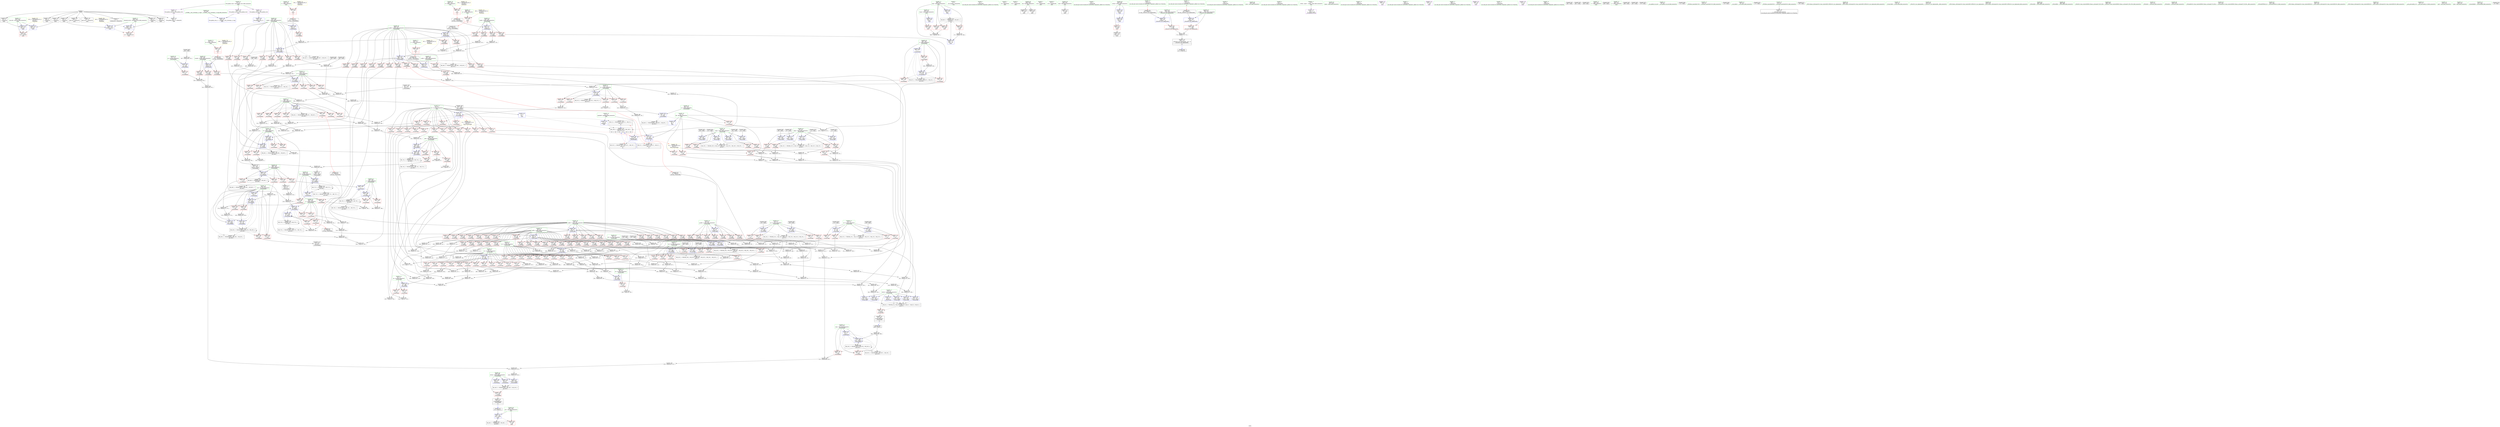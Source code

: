 digraph "SVFG" {
	label="SVFG";

	Node0x564f2b651f40 [shape=record,color=grey,label="{NodeID: 0\nNullPtr}"];
	Node0x564f2b651f40 -> Node0x564f2b693590[style=solid];
	Node0x564f2b651f40 -> Node0x564f2b693690[style=solid];
	Node0x564f2b651f40 -> Node0x564f2b693760[style=solid];
	Node0x564f2b651f40 -> Node0x564f2b693830[style=solid];
	Node0x564f2b651f40 -> Node0x564f2b693900[style=solid];
	Node0x564f2b651f40 -> Node0x564f2b6939d0[style=solid];
	Node0x564f2b651f40 -> Node0x564f2b693aa0[style=solid];
	Node0x564f2b651f40 -> Node0x564f2b693b70[style=solid];
	Node0x564f2b651f40 -> Node0x564f2b693c40[style=solid];
	Node0x564f2b651f40 -> Node0x564f2b6a6c50[style=solid];
	Node0x564f2b6a90e0 [shape=record,color=yellow,style=double,label="{NodeID: 775\n2V_1 = ENCHI(MR_2V_0)\npts\{10 \}\nFun[_Z5calc2ddd]}"];
	Node0x564f2b6a90e0 -> Node0x564f2b699970[style=dashed];
	Node0x564f2b6a90e0 -> Node0x564f2b699a40[style=dashed];
	Node0x564f2b6a90e0 -> Node0x564f2b699b10[style=dashed];
	Node0x564f2b6a90e0 -> Node0x564f2b699be0[style=dashed];
	Node0x564f2b6a90e0 -> Node0x564f2b699cb0[style=dashed];
	Node0x564f2b6a90e0 -> Node0x564f2b699d80[style=dashed];
	Node0x564f2b6a90e0 -> Node0x564f2b699e50[style=dashed];
	Node0x564f2b6a90e0 -> Node0x564f2b699f20[style=dashed];
	Node0x564f2b6a90e0 -> Node0x564f2b699ff0[style=dashed];
	Node0x564f2b6a90e0 -> Node0x564f2b69a0c0[style=dashed];
	Node0x564f2b6a90e0 -> Node0x564f2b69a190[style=dashed];
	Node0x564f2b6a90e0 -> Node0x564f2b69a260[style=dashed];
	Node0x564f2b6a90e0 -> Node0x564f2b69a330[style=dashed];
	Node0x564f2b6bac70 [shape=record,color=grey,label="{NodeID: 609\n211 = Binary(209, 210, )\n}"];
	Node0x564f2b6a32b0 [shape=record,color=red,label="{NodeID: 277\n613\<--369\n\<--g.addr\n_Z4calcddddd\n}"];
	Node0x564f2b6a32b0 -> Node0x564f2b6b7370[style=solid];
	Node0x564f2b694150 [shape=record,color=black,label="{NodeID: 111\n516\<--515\nconv37\<--\n_Z4calcddddd\n}"];
	Node0x564f2b694150 -> Node0x564f2b6bd370[style=solid];
	Node0x564f2b727460 [shape=record,color=black,label="{NodeID: 886\n165 = PHI()\n}"];
	Node0x564f2b727460 -> Node0x564f2b6a7640[style=solid];
	Node0x564f2b6e6500 [shape=record,color=black,label="{NodeID: 720\nMR_86V_3 = PHI(MR_86V_4, MR_86V_2, )\npts\{647 \}\n}"];
	Node0x564f2b6e6500 -> Node0x564f2b6a5e90[style=dashed];
	Node0x564f2b6e6500 -> Node0x564f2b6a5f60[style=dashed];
	Node0x564f2b6e6500 -> Node0x564f2b6a6030[style=dashed];
	Node0x564f2b6e6500 -> Node0x564f2b69e910[style=dashed];
	Node0x564f2b6a0b50 [shape=record,color=grey,label="{NodeID: 554\n283 = Binary(281, 282, )\n}"];
	Node0x564f2b6a0b50 -> Node0x564f2b6b5cf0[style=solid];
	Node0x564f2b69d0b0 [shape=record,color=blue,label="{NodeID: 388\n367\<--439\nr.addr\<--add\n_Z4calcddddd\n}"];
	Node0x564f2b69d0b0 -> Node0x564f2b6a21a0[style=dashed];
	Node0x564f2b69d0b0 -> Node0x564f2b6a2270[style=dashed];
	Node0x564f2b69d0b0 -> Node0x564f2b6a2340[style=dashed];
	Node0x564f2b69d0b0 -> Node0x564f2b6a2410[style=dashed];
	Node0x564f2b69d0b0 -> Node0x564f2b6a24e0[style=dashed];
	Node0x564f2b69d0b0 -> Node0x564f2b6a25b0[style=dashed];
	Node0x564f2b69d0b0 -> Node0x564f2b6a2680[style=dashed];
	Node0x564f2b69d0b0 -> Node0x564f2b6a2750[style=dashed];
	Node0x564f2b69d0b0 -> Node0x564f2b6ebf00[style=dashed];
	Node0x564f2b698680 [shape=record,color=red,label="{NodeID: 222\n163\<--72\n\<--xi\n_Z5calc2ddd\n}"];
	Node0x564f2b698680 -> Node0x564f2b6c10f0[style=solid];
	Node0x564f2b694b00 [shape=record,color=green,label="{NodeID: 56\n383\<--384\ni\<--i_field_insensitive\n_Z4calcddddd\n}"];
	Node0x564f2b694b00 -> Node0x564f2b6a42f0[style=solid];
	Node0x564f2b694b00 -> Node0x564f2b6a43c0[style=solid];
	Node0x564f2b694b00 -> Node0x564f2b6a4490[style=solid];
	Node0x564f2b694b00 -> Node0x564f2b69d660[style=solid];
	Node0x564f2b694b00 -> Node0x564f2b69e430[style=solid];
	Node0x564f2b6c0070 [shape=record,color=grey,label="{NodeID: 665\n334 = Binary(328, 333, )\n}"];
	Node0x564f2b6c0070 -> Node0x564f2b6bbff0[style=solid];
	Node0x564f2b6a6030 [shape=record,color=red,label="{NodeID: 333\n726\<--646\n\<--tind\nmain\n}"];
	Node0x564f2b6a6030 -> Node0x564f2b6beb70[style=solid];
	Node0x564f2b69b920 [shape=record,color=red,label="{NodeID: 167\n324\<--58\n\<--x.addr\n_Z5calc2ddd\n}"];
	Node0x564f2b69b920 -> Node0x564f2b6c1270[style=solid];
	Node0x564f2b672c10 [shape=record,color=green,label="{NodeID: 1\n7\<--1\n__dso_handle\<--dummyObj\nGlob }"];
	Node0x564f2b6a91f0 [shape=record,color=yellow,style=double,label="{NodeID: 776\n4V_1 = ENCHI(MR_4V_0)\npts\{14 \}\nFun[_Z5calc2ddd]}"];
	Node0x564f2b6a91f0 -> Node0x564f2b69a740[style=dashed];
	Node0x564f2b6a91f0 -> Node0x564f2b69a810[style=dashed];
	Node0x564f2b6a91f0 -> Node0x564f2b69a8e0[style=dashed];
	Node0x564f2b6a91f0 -> Node0x564f2b69a9b0[style=dashed];
	Node0x564f2b6badf0 [shape=record,color=grey,label="{NodeID: 610\n251 = Binary(247, 250, )\n}"];
	Node0x564f2b6a3380 [shape=record,color=red,label="{NodeID: 278\n618\<--371\n\<--pi\n_Z4calcddddd\n}"];
	Node0x564f2b6a3380 -> Node0x564f2b6c01f0[style=solid];
	Node0x564f2b694220 [shape=record,color=black,label="{NodeID: 112\n568\<--567\nconv61\<--div60\n_Z4calcddddd\n}"];
	Node0x564f2b694220 -> Node0x564f2b69df50[style=solid];
	Node0x564f2b727560 [shape=record,color=black,label="{NodeID: 887\n317 = PHI()\n}"];
	Node0x564f2b727560 -> Node0x564f2b6a8340[style=solid];
	Node0x564f2b6e6a00 [shape=record,color=black,label="{NodeID: 721\nMR_98V_2 = PHI(MR_98V_3, MR_98V_1, )\npts\{663 \}\n}"];
	Node0x564f2b6e6a00 -> Node0x564f2b69e840[style=dashed];
	Node0x564f2b6a0cd0 [shape=record,color=grey,label="{NodeID: 555\n594 = Binary(593, 592, )\n}"];
	Node0x564f2b6a0cd0 -> Node0x564f2b69e290[style=solid];
	Node0x564f2b69d180 [shape=record,color=blue,label="{NodeID: 389\n375\<--444\nw\<--add10\n_Z4calcddddd\n}"];
	Node0x564f2b69d180 -> Node0x564f2b6a3860[style=dashed];
	Node0x564f2b69d180 -> Node0x564f2b6a3930[style=dashed];
	Node0x564f2b69d180 -> Node0x564f2b6a3a00[style=dashed];
	Node0x564f2b69d180 -> Node0x564f2b6a3ad0[style=dashed];
	Node0x564f2b69d180 -> Node0x564f2b6a3ba0[style=dashed];
	Node0x564f2b69d180 -> Node0x564f2b6a3c70[style=dashed];
	Node0x564f2b69d180 -> Node0x564f2b6ece00[style=dashed];
	Node0x564f2b698750 [shape=record,color=red,label="{NodeID: 223\n180\<--72\n\<--xi\n_Z5calc2ddd\n}"];
	Node0x564f2b698750 -> Node0x564f2b6b71f0[style=solid];
	Node0x564f2b694bd0 [shape=record,color=green,label="{NodeID: 57\n385\<--386\nx\<--x_field_insensitive\n_Z4calcddddd\n}"];
	Node0x564f2b694bd0 -> Node0x564f2b6a4560[style=solid];
	Node0x564f2b694bd0 -> Node0x564f2b6a4630[style=solid];
	Node0x564f2b694bd0 -> Node0x564f2b6a4700[style=solid];
	Node0x564f2b694bd0 -> Node0x564f2b6a47d0[style=solid];
	Node0x564f2b694bd0 -> Node0x564f2b6a48a0[style=solid];
	Node0x564f2b694bd0 -> Node0x564f2b6a4970[style=solid];
	Node0x564f2b694bd0 -> Node0x564f2b6a4a40[style=solid];
	Node0x564f2b694bd0 -> Node0x564f2b69d730[style=solid];
	Node0x564f2b6c01f0 [shape=record,color=grey,label="{NodeID: 666\n620 = Binary(618, 619, )\n}"];
	Node0x564f2b6c01f0 -> Node0x564f2b6c0670[style=solid];
	Node0x564f2b6a6100 [shape=record,color=red,label="{NodeID: 334\n699\<--652\n\<--R\nmain\n|{<s0>33}}"];
	Node0x564f2b6a6100:s0 -> Node0x564f2b729330[style=solid,color=red];
	Node0x564f2b69b9f0 [shape=record,color=red,label="{NodeID: 168\n337\<--58\n\<--x.addr\n_Z5calc2ddd\n}"];
	Node0x564f2b69b9f0 -> Node0x564f2b6b5ff0[style=solid];
	Node0x564f2b688630 [shape=record,color=green,label="{NodeID: 2\n9\<--1\n\<--dummyObj\nCan only get source location for instruction, argument, global var or function.}"];
	Node0x564f2b6baf70 [shape=record,color=grey,label="{NodeID: 611\n101 = Binary(97, 100, )\n}"];
	Node0x564f2b6baf70 -> Node0x564f2b6a7160[style=solid];
	Node0x564f2b6a3450 [shape=record,color=red,label="{NodeID: 279\n423\<--373\n\<--ri\n_Z4calcddddd\n}"];
	Node0x564f2b6a3450 -> Node0x564f2b6ba1f0[style=solid];
	Node0x564f2b6942f0 [shape=record,color=black,label="{NodeID: 113\n610\<--609\nconv76\<--\n_Z4calcddddd\n}"];
	Node0x564f2b6942f0 -> Node0x564f2b6b77f0[style=solid];
	Node0x564f2b727660 [shape=record,color=black,label="{NodeID: 888\n200 = PHI()\n}"];
	Node0x564f2b727660 -> Node0x564f2b6a78b0[style=solid];
	Node0x564f2b6e6f00 [shape=record,color=black,label="{NodeID: 722\nMR_100V_2 = PHI(MR_100V_3, MR_100V_1, )\npts\{10 12 14 \}\n|{<s0>33|<s1>33|<s2>33|<s3>33|<s4>33|<s5>33}}"];
	Node0x564f2b6e6f00:s0 -> Node0x564f2b69ce40[style=dashed,color=red];
	Node0x564f2b6e6f00:s1 -> Node0x564f2b69d250[style=dashed,color=red];
	Node0x564f2b6e6f00:s2 -> Node0x564f2b69d320[style=dashed,color=red];
	Node0x564f2b6e6f00:s3 -> Node0x564f2b6eab00[style=dashed,color=red];
	Node0x564f2b6e6f00:s4 -> Node0x564f2b6eb000[style=dashed,color=red];
	Node0x564f2b6e6f00:s5 -> Node0x564f2b6eb500[style=dashed,color=red];
	Node0x564f2b6b5cf0 [shape=record,color=grey,label="{NodeID: 556\n284 = Binary(280, 283, )\n}"];
	Node0x564f2b6b5cf0 -> Node0x564f2b6b6d70[style=solid];
	Node0x564f2b69d250 [shape=record,color=blue,label="{NodeID: 390\n11\<--449\ngsqrhalf\<--div\n_Z4calcddddd\n}"];
	Node0x564f2b69d250 -> Node0x564f2b6eb000[style=dashed];
	Node0x564f2b698820 [shape=record,color=red,label="{NodeID: 224\n210\<--72\n\<--xi\n_Z5calc2ddd\n}"];
	Node0x564f2b698820 -> Node0x564f2b6bac70[style=solid];
	Node0x564f2b694ca0 [shape=record,color=green,label="{NodeID: 58\n387\<--388\nd\<--d_field_insensitive\n_Z4calcddddd\n}"];
	Node0x564f2b694ca0 -> Node0x564f2b6a4b10[style=solid];
	Node0x564f2b694ca0 -> Node0x564f2b6a4be0[style=solid];
	Node0x564f2b694ca0 -> Node0x564f2b6a4cb0[style=solid];
	Node0x564f2b694ca0 -> Node0x564f2b6a4d80[style=solid];
	Node0x564f2b694ca0 -> Node0x564f2b69d800[style=solid];
	Node0x564f2b694ca0 -> Node0x564f2b69d8d0[style=solid];
	Node0x564f2b6c0370 [shape=record,color=grey,label="{NodeID: 667\n333 = Binary(329, 332, )\n}"];
	Node0x564f2b6c0370 -> Node0x564f2b6c0070[style=solid];
	Node0x564f2b6a61d0 [shape=record,color=red,label="{NodeID: 335\n701\<--654\n\<--r\nmain\n|{<s0>33}}"];
	Node0x564f2b6a61d0:s0 -> Node0x564f2b7295b0[style=solid,color=red];
	Node0x564f2b69bac0 [shape=record,color=red,label="{NodeID: 169\n91\<--60\n\<--y.addr\n_Z5calc2ddd\n}"];
	Node0x564f2b69bac0 -> Node0x564f2b6b7df0[style=solid];
	Node0x564f2b673680 [shape=record,color=green,label="{NodeID: 3\n15\<--1\n.str\<--dummyObj\nGlob }"];
	Node0x564f2b6bb0f0 [shape=record,color=grey,label="{NodeID: 612\n223 = Binary(219, 222, )\n}"];
	Node0x564f2b6bb0f0 -> Node0x564f2b6ba070[style=solid];
	Node0x564f2b6a3520 [shape=record,color=red,label="{NodeID: 280\n424\<--373\n\<--ri\n_Z4calcddddd\n}"];
	Node0x564f2b6a3520 -> Node0x564f2b6ba1f0[style=solid];
	Node0x564f2b6943c0 [shape=record,color=black,label="{NodeID: 114\n353\<--627\n_Z4calcddddd_ret\<--\n_Z4calcddddd\n|{<s0>33}}"];
	Node0x564f2b6943c0:s0 -> Node0x564f2b726ac0[style=solid,color=blue];
	Node0x564f2b727760 [shape=record,color=black,label="{NodeID: 889\n207 = PHI()\n}"];
	Node0x564f2b727760 -> Node0x564f2b6a7980[style=solid];
	Node0x564f2b6b5e70 [shape=record,color=grey,label="{NodeID: 557\n598 = Binary(597, 599, )\n}"];
	Node0x564f2b6b5e70 -> Node0x564f2b69e360[style=solid];
	Node0x564f2b69d320 [shape=record,color=blue,label="{NodeID: 391\n13\<--454\nkk\<--div13\n_Z4calcddddd\n|{|<s1>23}}"];
	Node0x564f2b69d320 -> Node0x564f2b6eb500[style=dashed];
	Node0x564f2b69d320:s1 -> Node0x564f2b6a91f0[style=dashed,color=red];
	Node0x564f2b6988f0 [shape=record,color=red,label="{NodeID: 225\n225\<--72\n\<--xi\n_Z5calc2ddd\n}"];
	Node0x564f2b6988f0 -> Node0x564f2b6be270[style=solid];
	Node0x564f2b694d70 [shape=record,color=green,label="{NodeID: 59\n389\<--390\nk\<--k_field_insensitive\n_Z4calcddddd\n}"];
	Node0x564f2b694d70 -> Node0x564f2b6a4e50[style=solid];
	Node0x564f2b694d70 -> Node0x564f2b6a4f20[style=solid];
	Node0x564f2b694d70 -> Node0x564f2b6a4ff0[style=solid];
	Node0x564f2b694d70 -> Node0x564f2b6a50c0[style=solid];
	Node0x564f2b694d70 -> Node0x564f2b69d9a0[style=solid];
	Node0x564f2b6c04f0 [shape=record,color=grey,label="{NodeID: 668\n332 = Binary(330, 331, )\n}"];
	Node0x564f2b6c04f0 -> Node0x564f2b6c0370[style=solid];
	Node0x564f2b6a62a0 [shape=record,color=red,label="{NodeID: 336\n700\<--656\n\<--t\nmain\n|{<s0>33}}"];
	Node0x564f2b6a62a0:s0 -> Node0x564f2b729470[style=solid,color=red];
	Node0x564f2b69bb90 [shape=record,color=red,label="{NodeID: 170\n98\<--60\n\<--y.addr\n_Z5calc2ddd\n}"];
	Node0x564f2b69bb90 -> Node0x564f2b6b68f0[style=solid];
	Node0x564f2b652860 [shape=record,color=green,label="{NodeID: 4\n17\<--1\n.str.1\<--dummyObj\nGlob }"];
	Node0x564f2b6bb270 [shape=record,color=grey,label="{NodeID: 613\n222 = Binary(220, 221, )\n}"];
	Node0x564f2b6bb270 -> Node0x564f2b6bb0f0[style=solid];
	Node0x564f2b6a35f0 [shape=record,color=red,label="{NodeID: 281\n427\<--373\n\<--ri\n_Z4calcddddd\n}"];
	Node0x564f2b6a35f0 -> Node0x564f2b6c1870[style=solid];
	Node0x564f2b698e80 [shape=record,color=black,label="{NodeID: 115\n680\<--638\n\<--fin\nmain\n}"];
	Node0x564f2b727860 [shape=record,color=black,label="{NodeID: 890\n212 = PHI()\n}"];
	Node0x564f2b727860 -> Node0x564f2b6a7a50[style=solid];
	Node0x564f2b6b5ff0 [shape=record,color=grey,label="{NodeID: 558\n338 = Binary(336, 337, )\n}"];
	Node0x564f2b6b5ff0 -> Node0x564f2b6bc2f0[style=solid];
	Node0x564f2b69d3f0 [shape=record,color=blue,label="{NodeID: 392\n377\<--9\nsum\<--\n_Z4calcddddd\n}"];
	Node0x564f2b69d3f0 -> Node0x564f2b6a3d40[style=dashed];
	Node0x564f2b69d3f0 -> Node0x564f2b6a3e10[style=dashed];
	Node0x564f2b69d3f0 -> Node0x564f2b69e1c0[style=dashed];
	Node0x564f2b69d3f0 -> Node0x564f2b6df3f0[style=dashed];
	Node0x564f2b69d3f0 -> Node0x564f2b6ed300[style=dashed];
	Node0x564f2b6989c0 [shape=record,color=red,label="{NodeID: 226\n169\<--74\n\<--yi\n_Z5calc2ddd\n}"];
	Node0x564f2b6989c0 -> Node0x564f2b6b8870[style=solid];
	Node0x564f2b694e40 [shape=record,color=green,label="{NodeID: 60\n391\<--392\ny\<--y_field_insensitive\n_Z4calcddddd\n}"];
	Node0x564f2b694e40 -> Node0x564f2b6a5190[style=solid];
	Node0x564f2b694e40 -> Node0x564f2b6a5260[style=solid];
	Node0x564f2b694e40 -> Node0x564f2b6a5330[style=solid];
	Node0x564f2b694e40 -> Node0x564f2b6a5400[style=solid];
	Node0x564f2b694e40 -> Node0x564f2b69db40[style=solid];
	Node0x564f2b694e40 -> Node0x564f2b69e290[style=solid];
	Node0x564f2b6c0670 [shape=record,color=grey,label="{NodeID: 669\n622 = Binary(620, 621, )\n}"];
	Node0x564f2b6c0670 -> Node0x564f2b6bfd70[style=solid];
	Node0x564f2b6a6370 [shape=record,color=red,label="{NodeID: 337\n698\<--658\n\<--f\nmain\n|{<s0>33}}"];
	Node0x564f2b6a6370:s0 -> Node0x564f2b7291f0[style=solid,color=red];
	Node0x564f2b69bc60 [shape=record,color=red,label="{NodeID: 171\n99\<--60\n\<--y.addr\n_Z5calc2ddd\n}"];
	Node0x564f2b69bc60 -> Node0x564f2b6b68f0[style=solid];
	Node0x564f2b6734b0 [shape=record,color=green,label="{NodeID: 5\n19\<--1\n.str.2\<--dummyObj\nGlob }"];
	Node0x564f2b6bb3f0 [shape=record,color=grey,label="{NodeID: 614\n257 = Binary(255, 256, )\n}"];
	Node0x564f2b6bb3f0 -> Node0x564f2b6bb870[style=solid];
	Node0x564f2b6a36c0 [shape=record,color=red,label="{NodeID: 282\n451\<--373\n\<--ri\n_Z4calcddddd\n}"];
	Node0x564f2b6a36c0 -> Node0x564f2b6b8e70[style=solid];
	Node0x564f2b698f50 [shape=record,color=black,label="{NodeID: 116\n690\<--638\n\<--fin\nmain\n}"];
	Node0x564f2b727960 [shape=record,color=black,label="{NodeID: 891\n217 = PHI()\n}"];
	Node0x564f2b727960 -> Node0x564f2b6a7b20[style=solid];
	Node0x564f2b6b6170 [shape=record,color=grey,label="{NodeID: 559\n439 = Binary(438, 437, )\n}"];
	Node0x564f2b6b6170 -> Node0x564f2b69d0b0[style=solid];
	Node0x564f2b69d4c0 [shape=record,color=blue,label="{NodeID: 393\n379\<--458\ncnt\<--\n_Z4calcddddd\n}"];
	Node0x564f2b69d4c0 -> Node0x564f2b6a3ee0[style=dashed];
	Node0x564f2b69d4c0 -> Node0x564f2b6a4150[style=dashed];
	Node0x564f2b69d4c0 -> Node0x564f2b69da70[style=dashed];
	Node0x564f2b69d4c0 -> Node0x564f2b6df8f0[style=dashed];
	Node0x564f2b69d4c0 -> Node0x564f2b6ed800[style=dashed];
	Node0x564f2b698a90 [shape=record,color=red,label="{NodeID: 227\n185\<--74\n\<--yi\n_Z5calc2ddd\n}"];
	Node0x564f2b698a90 -> Node0x564f2b69f950[style=solid];
	Node0x564f2b694f10 [shape=record,color=green,label="{NodeID: 61\n393\<--394\nk2\<--k2_field_insensitive\n_Z4calcddddd\n}"];
	Node0x564f2b694f10 -> Node0x564f2b6a54d0[style=solid];
	Node0x564f2b694f10 -> Node0x564f2b6a55a0[style=solid];
	Node0x564f2b694f10 -> Node0x564f2b69dce0[style=solid];
	Node0x564f2b694f10 -> Node0x564f2b69df50[style=solid];
	Node0x564f2b6c07f0 [shape=record,color=grey,label="{NodeID: 670\n482 = Binary(479, 481, )\n}"];
	Node0x564f2b6c07f0 -> Node0x564f2b6c0970[style=solid];
	Node0x564f2b6a6440 [shape=record,color=red,label="{NodeID: 338\n702\<--660\n\<--g\nmain\n|{<s0>33}}"];
	Node0x564f2b6a6440:s0 -> Node0x564f2b725600[style=solid,color=red];
	Node0x564f2b69bd30 [shape=record,color=red,label="{NodeID: 172\n114\<--60\n\<--y.addr\n_Z5calc2ddd\n}"];
	Node0x564f2b69bd30 -> Node0x564f2b6bc770[style=solid];
	Node0x564f2b672580 [shape=record,color=green,label="{NodeID: 6\n21\<--1\n.str.3\<--dummyObj\nGlob }"];
	Node0x564f2b6bb570 [shape=record,color=grey,label="{NodeID: 615\n560 = Binary(558, 559, )\n}"];
	Node0x564f2b6bb570 -> Node0x564f2b69de80[style=solid];
	Node0x564f2b6a3790 [shape=record,color=red,label="{NodeID: 283\n452\<--373\n\<--ri\n_Z4calcddddd\n}"];
	Node0x564f2b6a3790 -> Node0x564f2b6b8e70[style=solid];
	Node0x564f2b699020 [shape=record,color=black,label="{NodeID: 117\n705\<--640\n\<--fout\nmain\n}"];
	Node0x564f2b727a60 [shape=record,color=black,label="{NodeID: 892\n300 = PHI()\n}"];
	Node0x564f2b727a60 -> Node0x564f2b6a80d0[style=solid];
	Node0x564f2b6b62f0 [shape=record,color=grey,label="{NodeID: 560\n199 = Binary(195, 198, )\n}"];
	Node0x564f2b69d590 [shape=record,color=blue,label="{NodeID: 394\n381\<--470\nn\<--conv\n_Z4calcddddd\n}"];
	Node0x564f2b69d590 -> Node0x564f2b6a4220[style=dashed];
	Node0x564f2b69d590 -> Node0x564f2b6edd00[style=dashed];
	Node0x564f2b698b60 [shape=record,color=red,label="{NodeID: 228\n266\<--74\n\<--yi\n_Z5calc2ddd\n}"];
	Node0x564f2b698b60 -> Node0x564f2b6be3f0[style=solid];
	Node0x564f2b694fe0 [shape=record,color=green,label="{NodeID: 62\n395\<--396\nd49\<--d49_field_insensitive\n_Z4calcddddd\n}"];
	Node0x564f2b694fe0 -> Node0x564f2b6a5670[style=solid];
	Node0x564f2b694fe0 -> Node0x564f2b6a5740[style=solid];
	Node0x564f2b694fe0 -> Node0x564f2b6a5810[style=solid];
	Node0x564f2b694fe0 -> Node0x564f2b6a58e0[style=solid];
	Node0x564f2b694fe0 -> Node0x564f2b69ddb0[style=solid];
	Node0x564f2b694fe0 -> Node0x564f2b69de80[style=solid];
	Node0x564f2b6c0970 [shape=record,color=grey,label="{NodeID: 671\n483 = Binary(478, 482, )\n}"];
	Node0x564f2b6c0970 -> Node0x564f2b69d730[style=solid];
	Node0x564f2b6a6510 [shape=record,color=red,label="{NodeID: 339\n716\<--662\n\<--ans\nmain\n}"];
	Node0x564f2b69be00 [shape=record,color=red,label="{NodeID: 173\n115\<--60\n\<--y.addr\n_Z5calc2ddd\n}"];
	Node0x564f2b69be00 -> Node0x564f2b6bc770[style=solid];
	Node0x564f2b672610 [shape=record,color=green,label="{NodeID: 7\n24\<--1\n\<--dummyObj\nCan only get source location for instruction, argument, global var or function.}"];
	Node0x564f2b6bb6f0 [shape=record,color=grey,label="{NodeID: 616\n552 = Binary(544, 551, )\n}"];
	Node0x564f2b6bb6f0 -> Node0x564f2b69ddb0[style=solid];
	Node0x564f2b6a3860 [shape=record,color=red,label="{NodeID: 284\n467\<--375\n\<--w\n_Z4calcddddd\n}"];
	Node0x564f2b6a3860 -> Node0x564f2b6bf770[style=solid];
	Node0x564f2b6990f0 [shape=record,color=black,label="{NodeID: 118\n633\<--750\nmain_ret\<--\nmain\n}"];
	Node0x564f2b727b60 [shape=record,color=black,label="{NodeID: 893\n307 = PHI()\n}"];
	Node0x564f2b727b60 -> Node0x564f2b6a81a0[style=solid];
	Node0x564f2b6b6470 [shape=record,color=grey,label="{NodeID: 561\n288 = Binary(286, 287, )\n}"];
	Node0x564f2b6b6470 -> Node0x564f2b6b6bf0[style=solid];
	Node0x564f2b69d660 [shape=record,color=blue,label="{NodeID: 395\n383\<--458\ni\<--\n_Z4calcddddd\n}"];
	Node0x564f2b69d660 -> Node0x564f2b6a42f0[style=dashed];
	Node0x564f2b69d660 -> Node0x564f2b6a43c0[style=dashed];
	Node0x564f2b69d660 -> Node0x564f2b6a4490[style=dashed];
	Node0x564f2b69d660 -> Node0x564f2b69e430[style=dashed];
	Node0x564f2b69d660 -> Node0x564f2b6ee200[style=dashed];
	Node0x564f2b698c30 [shape=record,color=red,label="{NodeID: 229\n277\<--74\n\<--yi\n_Z5calc2ddd\n}"];
	Node0x564f2b698c30 -> Node0x564f2b6b86f0[style=solid];
	Node0x564f2b6950b0 [shape=record,color=green,label="{NodeID: 63\n397\<--398\nj\<--j_field_insensitive\n_Z4calcddddd\n}"];
	Node0x564f2b6950b0 -> Node0x564f2b6a59b0[style=solid];
	Node0x564f2b6950b0 -> Node0x564f2b6a5a80[style=solid];
	Node0x564f2b6950b0 -> Node0x564f2b69e0f0[style=solid];
	Node0x564f2b6950b0 -> Node0x564f2b69e360[style=solid];
	Node0x564f2b6c0af0 [shape=record,color=grey,label="{NodeID: 672\n488 = Binary(486, 487, )\n}"];
	Node0x564f2b6c0af0 -> Node0x564f2b6c0f70[style=solid];
	Node0x564f2b6a65e0 [shape=record,color=red,label="{NodeID: 340\n772\<--766\n\<--__a.addr\n_ZStorSt13_Ios_OpenmodeS_\n}"];
	Node0x564f2b6a65e0 -> Node0x564f2b6b9770[style=solid];
	Node0x564f2b69bed0 [shape=record,color=red,label="{NodeID: 174\n147\<--60\n\<--y.addr\n_Z5calc2ddd\n}"];
	Node0x564f2b69bed0 -> Node0x564f2b6bd1f0[style=solid];
	Node0x564f2b672700 [shape=record,color=green,label="{NodeID: 8\n191\<--1\n\<--dummyObj\nCan only get source location for instruction, argument, global var or function.}"];
	Node0x564f2b6bb870 [shape=record,color=grey,label="{NodeID: 617\n258 = Binary(254, 257, )\n}"];
	Node0x564f2b6a3930 [shape=record,color=red,label="{NodeID: 285\n479\<--375\n\<--w\n_Z4calcddddd\n}"];
	Node0x564f2b6a3930 -> Node0x564f2b6c07f0[style=solid];
	Node0x564f2b6991c0 [shape=record,color=black,label="{NodeID: 119\n763\<--774\n_ZStorSt13_Ios_OpenmodeS__ret\<--or\n_ZStorSt13_Ios_OpenmodeS_\n|{<s0>25}}"];
	Node0x564f2b6991c0:s0 -> Node0x564f2b727d60[style=solid,color=blue];
	Node0x564f2b727c60 [shape=record,color=black,label="{NodeID: 894\n312 = PHI()\n}"];
	Node0x564f2b727c60 -> Node0x564f2b6a8270[style=solid];
	Node0x564f2b6b65f0 [shape=record,color=grey,label="{NodeID: 562\n442 = Binary(441, 191, )\n}"];
	Node0x564f2b6b65f0 -> Node0x564f2b6a0850[style=solid];
	Node0x564f2b69d730 [shape=record,color=blue,label="{NodeID: 396\n385\<--483\nx\<--add23\n_Z4calcddddd\n}"];
	Node0x564f2b69d730 -> Node0x564f2b6a4560[style=dashed];
	Node0x564f2b69d730 -> Node0x564f2b6a4630[style=dashed];
	Node0x564f2b69d730 -> Node0x564f2b6a4700[style=dashed];
	Node0x564f2b69d730 -> Node0x564f2b6a47d0[style=dashed];
	Node0x564f2b69d730 -> Node0x564f2b6a48a0[style=dashed];
	Node0x564f2b69d730 -> Node0x564f2b6a4970[style=dashed];
	Node0x564f2b69d730 -> Node0x564f2b6a4a40[style=dashed];
	Node0x564f2b69d730 -> Node0x564f2b69d730[style=dashed];
	Node0x564f2b69d730 -> Node0x564f2b6ee700[style=dashed];
	Node0x564f2b698d00 [shape=record,color=red,label="{NodeID: 230\n215\<--76\n\<--xi2\n_Z5calc2ddd\n}"];
	Node0x564f2b698d00 -> Node0x564f2b6ba670[style=solid];
	Node0x564f2b695180 [shape=record,color=green,label="{NodeID: 64\n405\<--406\nacos\<--acos_field_insensitive\n}"];
	Node0x564f2b6c0c70 [shape=record,color=grey,label="{NodeID: 673\n159 = Binary(155, 158, )\n}"];
	Node0x564f2b6a66b0 [shape=record,color=red,label="{NodeID: 341\n773\<--768\n\<--__b.addr\n_ZStorSt13_Ios_OpenmodeS_\n}"];
	Node0x564f2b6a66b0 -> Node0x564f2b6b9770[style=solid];
	Node0x564f2b69bfa0 [shape=record,color=red,label="{NodeID: 175\n148\<--60\n\<--y.addr\n_Z5calc2ddd\n}"];
	Node0x564f2b69bfa0 -> Node0x564f2b6bd1f0[style=solid];
	Node0x564f2b672790 [shape=record,color=green,label="{NodeID: 9\n415\<--1\n\<--dummyObj\nCan only get source location for instruction, argument, global var or function.}"];
	Node0x564f2b6bb9f0 [shape=record,color=grey,label="{NodeID: 618\n567 = Binary(565, 566, )\n}"];
	Node0x564f2b6bb9f0 -> Node0x564f2b694220[style=solid];
	Node0x564f2b6a3a00 [shape=record,color=red,label="{NodeID: 286\n505\<--375\n\<--w\n_Z4calcddddd\n}"];
	Node0x564f2b6a3a00 -> Node0x564f2b6ba4f0[style=solid];
	Node0x564f2b699290 [shape=record,color=purple,label="{NodeID: 120\n34\<--4\n\<--_ZStL8__ioinit\n__cxx_global_var_init\n}"];
	Node0x564f2b727d60 [shape=record,color=black,label="{NodeID: 895\n671 = PHI(763, )\n}"];
	Node0x564f2b6b6770 [shape=record,color=grey,label="{NodeID: 563\n590 = Binary(589, 588, )\n}"];
	Node0x564f2b6b6770 -> Node0x564f2b69e1c0[style=solid];
	Node0x564f2b69d800 [shape=record,color=blue,label="{NodeID: 397\n387\<--489\nd\<--sub25\n_Z4calcddddd\n}"];
	Node0x564f2b69d800 -> Node0x564f2b6a4b10[style=dashed];
	Node0x564f2b69d800 -> Node0x564f2b6a4be0[style=dashed];
	Node0x564f2b69d800 -> Node0x564f2b69d800[style=dashed];
	Node0x564f2b69d800 -> Node0x564f2b69d8d0[style=dashed];
	Node0x564f2b69d800 -> Node0x564f2b6eec00[style=dashed];
	Node0x564f2b6a0d90 [shape=record,color=red,label="{NodeID: 231\n234\<--76\n\<--xi2\n_Z5calc2ddd\n}"];
	Node0x564f2b6a0d90 -> Node0x564f2b6bf2f0[style=solid];
	Node0x564f2b695280 [shape=record,color=green,label="{NodeID: 65\n631\<--632\nmain\<--main_field_insensitive\n}"];
	Node0x564f2b6c0df0 [shape=record,color=grey,label="{NodeID: 674\n158 = Binary(156, 157, )\n}"];
	Node0x564f2b6c0df0 -> Node0x564f2b6c0c70[style=solid];
	Node0x564f2b6a6780 [shape=record,color=blue,label="{NodeID: 342\n8\<--9\nri2\<--\nGlob }"];
	Node0x564f2b6a6780 -> Node0x564f2b6e6f00[style=dashed];
	Node0x564f2b69c070 [shape=record,color=red,label="{NodeID: 176\n162\<--60\n\<--y.addr\n_Z5calc2ddd\n}"];
	Node0x564f2b69c070 -> Node0x564f2b6c10f0[style=solid];
	Node0x564f2b6520f0 [shape=record,color=green,label="{NodeID: 10\n458\<--1\n\<--dummyObj\nCan only get source location for instruction, argument, global var or function.}"];
	Node0x564f2b6bbb70 [shape=record,color=grey,label="{NodeID: 619\n311 = Binary(309, 310, )\n}"];
	Node0x564f2b6a3ad0 [shape=record,color=red,label="{NodeID: 287\n514\<--375\n\<--w\n_Z4calcddddd\n}"];
	Node0x564f2b6a3ad0 -> Node0x564f2b6bd370[style=solid];
	Node0x564f2b699360 [shape=record,color=purple,label="{NodeID: 121\n666\<--15\n\<--.str\nmain\n}"];
	Node0x564f2b727f30 [shape=record,color=black,label="{NodeID: 896\n404 = PHI()\n}"];
	Node0x564f2b727f30 -> Node0x564f2b6b83f0[style=solid];
	Node0x564f2b6b68f0 [shape=record,color=grey,label="{NodeID: 564\n100 = Binary(98, 99, )\n}"];
	Node0x564f2b6b68f0 -> Node0x564f2b6baf70[style=solid];
	Node0x564f2b69d8d0 [shape=record,color=blue,label="{NodeID: 398\n387\<--498\nd\<--sub30\n_Z4calcddddd\n}"];
	Node0x564f2b69d8d0 -> Node0x564f2b6a4cb0[style=dashed];
	Node0x564f2b69d8d0 -> Node0x564f2b6a4d80[style=dashed];
	Node0x564f2b69d8d0 -> Node0x564f2b69d800[style=dashed];
	Node0x564f2b69d8d0 -> Node0x564f2b6eec00[style=dashed];
	Node0x564f2b6a0e20 [shape=record,color=red,label="{NodeID: 232\n315\<--76\n\<--xi2\n_Z5calc2ddd\n}"];
	Node0x564f2b6a0e20 -> Node0x564f2b6bc470[style=solid];
	Node0x564f2b695380 [shape=record,color=green,label="{NodeID: 66\n634\<--635\nretval\<--retval_field_insensitive\nmain\n}"];
	Node0x564f2b695380 -> Node0x564f2b6a5b50[style=solid];
	Node0x564f2b695380 -> Node0x564f2b69e5d0[style=solid];
	Node0x564f2b695380 -> Node0x564f2b6acaa0[style=solid];
	Node0x564f2b6c0f70 [shape=record,color=grey,label="{NodeID: 675\n489 = Binary(485, 488, )\n}"];
	Node0x564f2b6c0f70 -> Node0x564f2b69d800[style=solid];
	Node0x564f2b6a6850 [shape=record,color=blue,label="{NodeID: 343\n11\<--9\ngsqrhalf\<--\nGlob }"];
	Node0x564f2b6a6850 -> Node0x564f2b6e6f00[style=dashed];
	Node0x564f2b69c140 [shape=record,color=red,label="{NodeID: 177\n179\<--60\n\<--y.addr\n_Z5calc2ddd\n}"];
	Node0x564f2b69c140 -> Node0x564f2b6b74f0[style=solid];
	Node0x564f2b652180 [shape=record,color=green,label="{NodeID: 11\n540\<--1\n\<--dummyObj\nCan only get source location for instruction, argument, global var or function.}"];
	Node0x564f2b6bbcf0 [shape=record,color=grey,label="{NodeID: 620\n109 = Binary(105, 108, )\n}"];
	Node0x564f2b6bbcf0 -> Node0x564f2b6a7230[style=solid];
	Node0x564f2b6a3ba0 [shape=record,color=red,label="{NodeID: 288\n566\<--375\n\<--w\n_Z4calcddddd\n}"];
	Node0x564f2b6a3ba0 -> Node0x564f2b6bb9f0[style=solid];
	Node0x564f2b699430 [shape=record,color=purple,label="{NodeID: 122\n676\<--17\n\<--.str.1\nmain\n}"];
	Node0x564f2b728000 [shape=record,color=black,label="{NodeID: 897\n464 = PHI()\n}"];
	Node0x564f2b728000 -> Node0x564f2b6bfa70[style=solid];
	Node0x564f2b6b6a70 [shape=record,color=grey,label="{NodeID: 565\n105 = Binary(103, 104, )\n}"];
	Node0x564f2b6b6a70 -> Node0x564f2b6bbcf0[style=solid];
	Node0x564f2b69d9a0 [shape=record,color=blue,label="{NodeID: 399\n389\<--507\nk\<--conv35\n_Z4calcddddd\n}"];
	Node0x564f2b69d9a0 -> Node0x564f2b6a4e50[style=dashed];
	Node0x564f2b69d9a0 -> Node0x564f2b6a4f20[style=dashed];
	Node0x564f2b69d9a0 -> Node0x564f2b6a4ff0[style=dashed];
	Node0x564f2b69d9a0 -> Node0x564f2b6a50c0[style=dashed];
	Node0x564f2b69d9a0 -> Node0x564f2b6f2300[style=dashed];
	Node0x564f2b6a0ef0 [shape=record,color=red,label="{NodeID: 233\n336\<--76\n\<--xi2\n_Z5calc2ddd\n}"];
	Node0x564f2b6a0ef0 -> Node0x564f2b6b5ff0[style=solid];
	Node0x564f2b695450 [shape=record,color=green,label="{NodeID: 67\n636\<--637\ntcase\<--tcase_field_insensitive\nmain\n}"];
	Node0x564f2b695450 -> Node0x564f2b6a5c20[style=solid];
	Node0x564f2b695450 -> Node0x564f2b69e6a0[style=solid];
	Node0x564f2b6c10f0 [shape=record,color=grey,label="{NodeID: 676\n164 = Binary(162, 163, )\n}"];
	Node0x564f2b6a6950 [shape=record,color=blue,label="{NodeID: 344\n13\<--9\nkk\<--\nGlob }"];
	Node0x564f2b6a6950 -> Node0x564f2b6e6f00[style=dashed];
	Node0x564f2b69c210 [shape=record,color=red,label="{NodeID: 178\n186\<--60\n\<--y.addr\n_Z5calc2ddd\n}"];
	Node0x564f2b69c210 -> Node0x564f2b69f950[style=solid];
	Node0x564f2b652590 [shape=record,color=green,label="{NodeID: 12\n599\<--1\n\<--dummyObj\nCan only get source location for instruction, argument, global var or function.}"];
	Node0x564f2b6bbe70 [shape=record,color=grey,label="{NodeID: 621\n411 = Binary(410, 191, )\n}"];
	Node0x564f2b6bbe70 -> Node0x564f2b6c2170[style=solid];
	Node0x564f2b6a3c70 [shape=record,color=red,label="{NodeID: 289\n592\<--375\n\<--w\n_Z4calcddddd\n}"];
	Node0x564f2b6a3c70 -> Node0x564f2b6a0cd0[style=solid];
	Node0x564f2b699500 [shape=record,color=purple,label="{NodeID: 123\n706\<--19\n\<--.str.2\nmain\n}"];
	Node0x564f2b7280d0 [shape=record,color=black,label="{NodeID: 898\n496 = PHI()\n}"];
	Node0x564f2b7280d0 -> Node0x564f2b6c13f0[style=solid];
	Node0x564f2b6b6bf0 [shape=record,color=grey,label="{NodeID: 566\n289 = Binary(285, 288, )\n}"];
	Node0x564f2b6b6bf0 -> Node0x564f2b6b6d70[style=solid];
	Node0x564f2b69da70 [shape=record,color=blue,label="{NodeID: 400\n379\<--511\ncnt\<--add36\n_Z4calcddddd\n}"];
	Node0x564f2b69da70 -> Node0x564f2b6a3fb0[style=dashed];
	Node0x564f2b69da70 -> Node0x564f2b6a4080[style=dashed];
	Node0x564f2b69da70 -> Node0x564f2b69dc10[style=dashed];
	Node0x564f2b69da70 -> Node0x564f2b69e020[style=dashed];
	Node0x564f2b6a0fc0 [shape=record,color=red,label="{NodeID: 234\n261\<--78\n\<--yi2\n_Z5calc2ddd\n}"];
	Node0x564f2b6a0fc0 -> Node0x564f2b6bdc70[style=solid];
	Node0x564f2b695520 [shape=record,color=green,label="{NodeID: 68\n638\<--639\nfin\<--fin_field_insensitive\nmain\n}"];
	Node0x564f2b695520 -> Node0x564f2b698e80[style=solid];
	Node0x564f2b695520 -> Node0x564f2b698f50[style=solid];
	Node0x564f2b6c1270 [shape=record,color=grey,label="{NodeID: 677\n326 = Binary(324, 325, )\n}"];
	Node0x564f2b6c1270 -> Node0x564f2b6bfbf0[style=solid];
	Node0x564f2b6a6a50 [shape=record,color=blue,label="{NodeID: 345\n812\<--24\nllvm.global_ctors_0\<--\nGlob }"];
	Node0x564f2b69c2e0 [shape=record,color=red,label="{NodeID: 179\n196\<--60\n\<--y.addr\n_Z5calc2ddd\n}"];
	Node0x564f2b69c2e0 -> Node0x564f2b69fad0[style=solid];
	Node0x564f2b652660 [shape=record,color=green,label="{NodeID: 13\n617\<--1\n\<--dummyObj\nCan only get source location for instruction, argument, global var or function.}"];
	Node0x564f2b6bbff0 [shape=record,color=grey,label="{NodeID: 622\n340 = Binary(334, 339, )\n}"];
	Node0x564f2b6bbff0 -> Node0x564f2b6bc8f0[style=solid];
	Node0x564f2b6a3d40 [shape=record,color=red,label="{NodeID: 290\n589\<--377\n\<--sum\n_Z4calcddddd\n}"];
	Node0x564f2b6a3d40 -> Node0x564f2b6b6770[style=solid];
	Node0x564f2b6995d0 [shape=record,color=purple,label="{NodeID: 124\n714\<--21\n\<--.str.3\nmain\n}"];
	Node0x564f2b7281a0 [shape=record,color=black,label="{NodeID: 899\n558 = PHI()\n}"];
	Node0x564f2b7281a0 -> Node0x564f2b6bb570[style=solid];
	Node0x564f2b6b6d70 [shape=record,color=grey,label="{NodeID: 567\n290 = Binary(284, 289, )\n}"];
	Node0x564f2b6b6d70 -> Node0x564f2b6b7070[style=solid];
	Node0x564f2b69db40 [shape=record,color=blue,label="{NodeID: 401\n391\<--518\ny\<--add39\n_Z4calcddddd\n}"];
	Node0x564f2b69db40 -> Node0x564f2b6a5190[style=dashed];
	Node0x564f2b69db40 -> Node0x564f2b6a5260[style=dashed];
	Node0x564f2b69db40 -> Node0x564f2b6a5330[style=dashed];
	Node0x564f2b69db40 -> Node0x564f2b6a5400[style=dashed];
	Node0x564f2b69db40 -> Node0x564f2b69e290[style=dashed];
	Node0x564f2b69db40 -> Node0x564f2b6f2800[style=dashed];
	Node0x564f2b6a1090 [shape=record,color=red,label="{NodeID: 235\n286\<--78\n\<--yi2\n_Z5calc2ddd\n}"];
	Node0x564f2b6a1090 -> Node0x564f2b6b6470[style=solid];
	Node0x564f2b6955f0 [shape=record,color=green,label="{NodeID: 69\n640\<--641\nfout\<--fout_field_insensitive\nmain\n}"];
	Node0x564f2b6955f0 -> Node0x564f2b699020[style=solid];
	Node0x564f2b6c13f0 [shape=record,color=grey,label="{NodeID: 678\n498 = Binary(496, 497, )\n}"];
	Node0x564f2b6c13f0 -> Node0x564f2b69d8d0[style=solid];
	Node0x564f2b6a6b50 [shape=record,color=blue,label="{NodeID: 346\n813\<--25\nllvm.global_ctors_1\<--_GLOBAL__sub_I_fuwenjie_2_0.cpp\nGlob }"];
	Node0x564f2b69c3b0 [shape=record,color=red,label="{NodeID: 180\n197\<--60\n\<--y.addr\n_Z5calc2ddd\n}"];
	Node0x564f2b69c3b0 -> Node0x564f2b69fad0[style=solid];
	Node0x564f2b672910 [shape=record,color=green,label="{NodeID: 14\n668\<--1\n\<--dummyObj\nCan only get source location for instruction, argument, global var or function.}"];
	Node0x564f2b6bc170 [shape=record,color=grey,label="{NodeID: 623\n113 = Binary(111, 112, )\n}"];
	Node0x564f2b6bc170 -> Node0x564f2b6bc5f0[style=solid];
	Node0x564f2b6a3e10 [shape=record,color=red,label="{NodeID: 291\n608\<--377\n\<--sum\n_Z4calcddddd\n}"];
	Node0x564f2b6a3e10 -> Node0x564f2b6b9170[style=solid];
	Node0x564f2b6996a0 [shape=record,color=purple,label="{NodeID: 125\n812\<--23\nllvm.global_ctors_0\<--llvm.global_ctors\nGlob }"];
	Node0x564f2b6996a0 -> Node0x564f2b6a6a50[style=solid];
	Node0x564f2b7282a0 [shape=record,color=black,label="{NodeID: 900\n588 = PHI(52, )\n}"];
	Node0x564f2b7282a0 -> Node0x564f2b6b6770[style=solid];
	Node0x564f2b6eab00 [shape=record,color=black,label="{NodeID: 734\nMR_2V_2 = PHI(MR_2V_3, MR_2V_1, MR_2V_3, )\npts\{10 \}\n|{<s0>33}}"];
	Node0x564f2b6eab00:s0 -> Node0x564f2b6e6f00[style=dashed,color=blue];
	Node0x564f2b6b6ef0 [shape=record,color=grey,label="{NodeID: 568\n108 = Binary(106, 107, )\n}"];
	Node0x564f2b6b6ef0 -> Node0x564f2b6bbcf0[style=solid];
	Node0x564f2b69dc10 [shape=record,color=blue,label="{NodeID: 402\n379\<--539\ncnt\<--inc\n_Z4calcddddd\n}"];
	Node0x564f2b69dc10 -> Node0x564f2b6df8f0[style=dashed];
	Node0x564f2b6a1160 [shape=record,color=red,label="{NodeID: 236\n309\<--78\n\<--yi2\n_Z5calc2ddd\n}"];
	Node0x564f2b6a1160 -> Node0x564f2b6bbb70[style=solid];
	Node0x564f2b6956c0 [shape=record,color=green,label="{NodeID: 70\n642\<--643\nexn.slot\<--exn.slot_field_insensitive\nmain\n}"];
	Node0x564f2b6956c0 -> Node0x564f2b6a5cf0[style=solid];
	Node0x564f2b6956c0 -> Node0x564f2b69e9e0[style=solid];
	Node0x564f2b6956c0 -> Node0x564f2b69eb80[style=solid];
	Node0x564f2b6c1570 [shape=record,color=grey,label="{NodeID: 679\n322 = Binary(320, 321, )\n}"];
	Node0x564f2b6c1570 -> Node0x564f2b6c16f0[style=solid];
	Node0x564f2b6a6c50 [shape=record,color=blue, style = dotted,label="{NodeID: 347\n814\<--3\nllvm.global_ctors_2\<--dummyVal\nGlob }"];
	Node0x564f2b69c480 [shape=record,color=red,label="{NodeID: 181\n209\<--60\n\<--y.addr\n_Z5calc2ddd\n}"];
	Node0x564f2b69c480 -> Node0x564f2b6bac70[style=solid];
	Node0x564f2b6729e0 [shape=record,color=green,label="{NodeID: 15\n672\<--1\n\<--dummyObj\nCan only get source location for instruction, argument, global var or function.|{<s0>25}}"];
	Node0x564f2b6729e0:s0 -> Node0x564f2b725700[style=solid,color=red];
	Node0x564f2b6bc2f0 [shape=record,color=grey,label="{NodeID: 624\n339 = Binary(335, 338, )\n}"];
	Node0x564f2b6bc2f0 -> Node0x564f2b6bbff0[style=solid];
	Node0x564f2b6a3ee0 [shape=record,color=red,label="{NodeID: 292\n510\<--379\n\<--cnt\n_Z4calcddddd\n}"];
	Node0x564f2b6a3ee0 -> Node0x564f2b6bd070[style=solid];
	Node0x564f2b699770 [shape=record,color=purple,label="{NodeID: 126\n813\<--23\nllvm.global_ctors_1\<--llvm.global_ctors\nGlob }"];
	Node0x564f2b699770 -> Node0x564f2b6a6b50[style=solid];
	Node0x564f2b728470 [shape=record,color=black,label="{NodeID: 901\n681 = PHI()\n}"];
	Node0x564f2b6eb000 [shape=record,color=black,label="{NodeID: 735\nMR_35V_2 = PHI(MR_35V_3, MR_35V_1, MR_35V_1, )\npts\{12 \}\n|{<s0>33}}"];
	Node0x564f2b6eb000:s0 -> Node0x564f2b6e6f00[style=dashed,color=blue];
	Node0x564f2b6b7070 [shape=record,color=grey,label="{NodeID: 569\n291 = Binary(290, 191, )\n}"];
	Node0x564f2b6b7070 -> Node0x564f2b69f7d0[style=solid];
	Node0x564f2b69dce0 [shape=record,color=blue,label="{NodeID: 403\n393\<--458\nk2\<--\n_Z4calcddddd\n}"];
	Node0x564f2b69dce0 -> Node0x564f2b6a54d0[style=dashed];
	Node0x564f2b69dce0 -> Node0x564f2b6a55a0[style=dashed];
	Node0x564f2b69dce0 -> Node0x564f2b69df50[style=dashed];
	Node0x564f2b69dce0 -> Node0x564f2b6f2d00[style=dashed];
	Node0x564f2b6a1230 [shape=record,color=red,label="{NodeID: 237\n330\<--78\n\<--yi2\n_Z5calc2ddd\n}"];
	Node0x564f2b6a1230 -> Node0x564f2b6c04f0[style=solid];
	Node0x564f2b695790 [shape=record,color=green,label="{NodeID: 71\n644\<--645\nehselector.slot\<--ehselector.slot_field_insensitive\nmain\n}"];
	Node0x564f2b695790 -> Node0x564f2b6a5dc0[style=solid];
	Node0x564f2b695790 -> Node0x564f2b69eab0[style=solid];
	Node0x564f2b695790 -> Node0x564f2b69ec50[style=solid];
	Node0x564f2b6c16f0 [shape=record,color=grey,label="{NodeID: 680\n323 = Binary(319, 322, )\n}"];
	Node0x564f2b6c16f0 -> Node0x564f2b6bca70[style=solid];
	Node0x564f2b6a6d50 [shape=record,color=blue,label="{NodeID: 348\n58\<--53\nx.addr\<--x\n_Z5calc2ddd\n}"];
	Node0x564f2b6a6d50 -> Node0x564f2b69ab50[style=dashed];
	Node0x564f2b6a6d50 -> Node0x564f2b69ac20[style=dashed];
	Node0x564f2b6a6d50 -> Node0x564f2b69acf0[style=dashed];
	Node0x564f2b6a6d50 -> Node0x564f2b69adc0[style=dashed];
	Node0x564f2b6a6d50 -> Node0x564f2b69ae90[style=dashed];
	Node0x564f2b6a6d50 -> Node0x564f2b69af60[style=dashed];
	Node0x564f2b6a6d50 -> Node0x564f2b69b030[style=dashed];
	Node0x564f2b6a6d50 -> Node0x564f2b69b100[style=dashed];
	Node0x564f2b6a6d50 -> Node0x564f2b69b1d0[style=dashed];
	Node0x564f2b6a6d50 -> Node0x564f2b69b2a0[style=dashed];
	Node0x564f2b6a6d50 -> Node0x564f2b69b370[style=dashed];
	Node0x564f2b6a6d50 -> Node0x564f2b69b440[style=dashed];
	Node0x564f2b6a6d50 -> Node0x564f2b69b510[style=dashed];
	Node0x564f2b6a6d50 -> Node0x564f2b69b5e0[style=dashed];
	Node0x564f2b6a6d50 -> Node0x564f2b69b6b0[style=dashed];
	Node0x564f2b6a6d50 -> Node0x564f2b69b780[style=dashed];
	Node0x564f2b6a6d50 -> Node0x564f2b69b850[style=dashed];
	Node0x564f2b6a6d50 -> Node0x564f2b69b920[style=dashed];
	Node0x564f2b6a6d50 -> Node0x564f2b69b9f0[style=dashed];
	Node0x564f2b69c550 [shape=record,color=red,label="{NodeID: 182\n224\<--60\n\<--y.addr\n_Z5calc2ddd\n}"];
	Node0x564f2b69c550 -> Node0x564f2b6be570[style=solid];
	Node0x564f2b672ab0 [shape=record,color=green,label="{NodeID: 16\n673\<--1\n\<--dummyObj\nCan only get source location for instruction, argument, global var or function.|{<s0>25}}"];
	Node0x564f2b672ab0:s0 -> Node0x564f2b725840[style=solid,color=red];
	Node0x564f2b6bc470 [shape=record,color=grey,label="{NodeID: 625\n316 = Binary(314, 315, )\n}"];
	Node0x564f2b6a3fb0 [shape=record,color=red,label="{NodeID: 293\n538\<--379\n\<--cnt\n_Z4calcddddd\n}"];
	Node0x564f2b6a3fb0 -> Node0x564f2b6bf170[style=solid];
	Node0x564f2b699870 [shape=record,color=purple,label="{NodeID: 127\n814\<--23\nllvm.global_ctors_2\<--llvm.global_ctors\nGlob }"];
	Node0x564f2b699870 -> Node0x564f2b6a6c50[style=solid];
	Node0x564f2b728540 [shape=record,color=black,label="{NodeID: 902\n691 = PHI()\n}"];
	Node0x564f2b6eb500 [shape=record,color=black,label="{NodeID: 736\nMR_4V_2 = PHI(MR_4V_3, MR_4V_1, MR_4V_1, )\npts\{14 \}\n|{<s0>33}}"];
	Node0x564f2b6eb500:s0 -> Node0x564f2b6e6f00[style=dashed,color=blue];
	Node0x564f2b6b71f0 [shape=record,color=grey,label="{NodeID: 570\n182 = Binary(180, 181, )\n}"];
	Node0x564f2b6b71f0 -> Node0x564f2b6b74f0[style=solid];
	Node0x564f2b69ddb0 [shape=record,color=blue,label="{NodeID: 404\n395\<--552\nd49\<--sub53\n_Z4calcddddd\n}"];
	Node0x564f2b69ddb0 -> Node0x564f2b6a5670[style=dashed];
	Node0x564f2b69ddb0 -> Node0x564f2b6a5740[style=dashed];
	Node0x564f2b69ddb0 -> Node0x564f2b69de80[style=dashed];
	Node0x564f2b69ddb0 -> Node0x564f2b6f3200[style=dashed];
	Node0x564f2b6a1300 [shape=record,color=red,label="{NodeID: 238\n176\<--80\n\<--ang1\n_Z5calc2ddd\n}"];
	Node0x564f2b6a1300 -> Node0x564f2b6b92f0[style=solid];
	Node0x564f2b695860 [shape=record,color=green,label="{NodeID: 72\n646\<--647\ntind\<--tind_field_insensitive\nmain\n}"];
	Node0x564f2b695860 -> Node0x564f2b6a5e90[style=solid];
	Node0x564f2b695860 -> Node0x564f2b6a5f60[style=solid];
	Node0x564f2b695860 -> Node0x564f2b6a6030[style=solid];
	Node0x564f2b695860 -> Node0x564f2b69e770[style=solid];
	Node0x564f2b695860 -> Node0x564f2b69e910[style=solid];
	Node0x564f2b6c1870 [shape=record,color=grey,label="{NodeID: 681\n428 = cmp(427, 9, )\n}"];
	Node0x564f2b6a6e20 [shape=record,color=blue,label="{NodeID: 349\n60\<--54\ny.addr\<--y\n_Z5calc2ddd\n}"];
	Node0x564f2b6a6e20 -> Node0x564f2b69bac0[style=dashed];
	Node0x564f2b6a6e20 -> Node0x564f2b69bb90[style=dashed];
	Node0x564f2b6a6e20 -> Node0x564f2b69bc60[style=dashed];
	Node0x564f2b6a6e20 -> Node0x564f2b69bd30[style=dashed];
	Node0x564f2b6a6e20 -> Node0x564f2b69be00[style=dashed];
	Node0x564f2b6a6e20 -> Node0x564f2b69bed0[style=dashed];
	Node0x564f2b6a6e20 -> Node0x564f2b69bfa0[style=dashed];
	Node0x564f2b6a6e20 -> Node0x564f2b69c070[style=dashed];
	Node0x564f2b6a6e20 -> Node0x564f2b69c140[style=dashed];
	Node0x564f2b6a6e20 -> Node0x564f2b69c210[style=dashed];
	Node0x564f2b6a6e20 -> Node0x564f2b69c2e0[style=dashed];
	Node0x564f2b6a6e20 -> Node0x564f2b69c3b0[style=dashed];
	Node0x564f2b6a6e20 -> Node0x564f2b69c480[style=dashed];
	Node0x564f2b6a6e20 -> Node0x564f2b69c550[style=dashed];
	Node0x564f2b6a6e20 -> Node0x564f2b69c620[style=dashed];
	Node0x564f2b6a6e20 -> Node0x564f2b69c6f0[style=dashed];
	Node0x564f2b6a6e20 -> Node0x564f2b69c7c0[style=dashed];
	Node0x564f2b6a6e20 -> Node0x564f2b69c890[style=dashed];
	Node0x564f2b6a6e20 -> Node0x564f2b69c960[style=dashed];
	Node0x564f2b69c620 [shape=record,color=red,label="{NodeID: 183\n278\<--60\n\<--y.addr\n_Z5calc2ddd\n}"];
	Node0x564f2b69c620 -> Node0x564f2b6b86f0[style=solid];
	Node0x564f2b672b80 [shape=record,color=green,label="{NodeID: 17\n4\<--6\n_ZStL8__ioinit\<--_ZStL8__ioinit_field_insensitive\nGlob }"];
	Node0x564f2b672b80 -> Node0x564f2b699290[style=solid];
	Node0x564f2b6bc5f0 [shape=record,color=grey,label="{NodeID: 626\n117 = Binary(113, 116, )\n}"];
	Node0x564f2b6bc5f0 -> Node0x564f2b6c2470[style=solid];
	Node0x564f2b6a4080 [shape=record,color=red,label="{NodeID: 294\n575\<--379\n\<--cnt\n_Z4calcddddd\n}"];
	Node0x564f2b6a4080 -> Node0x564f2b6bcbf0[style=solid];
	Node0x564f2b699970 [shape=record,color=red,label="{NodeID: 128\n118\<--8\n\<--ri2\n_Z5calc2ddd\n}"];
	Node0x564f2b699970 -> Node0x564f2b6c2470[style=solid];
	Node0x564f2b728610 [shape=record,color=black,label="{NodeID: 903\n694 = PHI()\n}"];
	Node0x564f2b6eba00 [shape=record,color=black,label="{NodeID: 737\nMR_38V_3 = PHI(MR_38V_5, MR_38V_2, MR_38V_4, )\npts\{360 \}\n}"];
	Node0x564f2b6eba00 -> Node0x564f2b6a1980[style=dashed];
	Node0x564f2b6b7370 [shape=record,color=grey,label="{NodeID: 571\n614 = Binary(612, 613, )\n}"];
	Node0x564f2b6b7370 -> Node0x564f2b6b9170[style=solid];
	Node0x564f2b69de80 [shape=record,color=blue,label="{NodeID: 405\n395\<--560\nd49\<--sub57\n_Z4calcddddd\n}"];
	Node0x564f2b69de80 -> Node0x564f2b6a5810[style=dashed];
	Node0x564f2b69de80 -> Node0x564f2b6a58e0[style=dashed];
	Node0x564f2b69de80 -> Node0x564f2b6f3200[style=dashed];
	Node0x564f2b6a13d0 [shape=record,color=red,label="{NodeID: 239\n221\<--80\n\<--ang1\n_Z5calc2ddd\n}"];
	Node0x564f2b6a13d0 -> Node0x564f2b6bb270[style=solid];
	Node0x564f2b695930 [shape=record,color=green,label="{NodeID: 73\n648\<--649\ni\<--i_field_insensitive\nmain\n}"];
	Node0x564f2b6c19f0 [shape=record,color=grey,label="{NodeID: 682\n131 = cmp(129, 130, )\n}"];
	Node0x564f2b6a6ef0 [shape=record,color=blue,label="{NodeID: 350\n62\<--55\ng.addr\<--g\n_Z5calc2ddd\n}"];
	Node0x564f2b6a6ef0 -> Node0x564f2b69ca30[style=dashed];
	Node0x564f2b6a6ef0 -> Node0x564f2b69cb00[style=dashed];
	Node0x564f2b6a6ef0 -> Node0x564f2b69cbd0[style=dashed];
	Node0x564f2b6a6ef0 -> Node0x564f2b69cca0[style=dashed];
	Node0x564f2b6a6ef0 -> Node0x564f2b696e20[style=dashed];
	Node0x564f2b6a6ef0 -> Node0x564f2b696ef0[style=dashed];
	Node0x564f2b6a6ef0 -> Node0x564f2b696fc0[style=dashed];
	Node0x564f2b69c6f0 [shape=record,color=red,label="{NodeID: 184\n281\<--60\n\<--y.addr\n_Z5calc2ddd\n}"];
	Node0x564f2b69c6f0 -> Node0x564f2b6a0b50[style=solid];
	Node0x564f2b691c20 [shape=record,color=green,label="{NodeID: 18\n8\<--10\nri2\<--ri2_field_insensitive\nGlob }"];
	Node0x564f2b691c20 -> Node0x564f2b699970[style=solid];
	Node0x564f2b691c20 -> Node0x564f2b699a40[style=solid];
	Node0x564f2b691c20 -> Node0x564f2b699b10[style=solid];
	Node0x564f2b691c20 -> Node0x564f2b699be0[style=solid];
	Node0x564f2b691c20 -> Node0x564f2b699cb0[style=solid];
	Node0x564f2b691c20 -> Node0x564f2b699d80[style=solid];
	Node0x564f2b691c20 -> Node0x564f2b699e50[style=solid];
	Node0x564f2b691c20 -> Node0x564f2b699f20[style=solid];
	Node0x564f2b691c20 -> Node0x564f2b699ff0[style=solid];
	Node0x564f2b691c20 -> Node0x564f2b69a0c0[style=solid];
	Node0x564f2b691c20 -> Node0x564f2b69a190[style=solid];
	Node0x564f2b691c20 -> Node0x564f2b69a260[style=solid];
	Node0x564f2b691c20 -> Node0x564f2b69a330[style=solid];
	Node0x564f2b691c20 -> Node0x564f2b69a400[style=solid];
	Node0x564f2b691c20 -> Node0x564f2b69a4d0[style=solid];
	Node0x564f2b691c20 -> Node0x564f2b69a5a0[style=solid];
	Node0x564f2b691c20 -> Node0x564f2b69a670[style=solid];
	Node0x564f2b691c20 -> Node0x564f2b6a6780[style=solid];
	Node0x564f2b691c20 -> Node0x564f2b69ce40[style=solid];
	Node0x564f2b6bc770 [shape=record,color=grey,label="{NodeID: 627\n116 = Binary(114, 115, )\n}"];
	Node0x564f2b6bc770 -> Node0x564f2b6bc5f0[style=solid];
	Node0x564f2b6a4150 [shape=record,color=red,label="{NodeID: 295\n609\<--379\n\<--cnt\n_Z4calcddddd\n}"];
	Node0x564f2b6a4150 -> Node0x564f2b6942f0[style=solid];
	Node0x564f2b699a40 [shape=record,color=red,label="{NodeID: 129\n130\<--8\n\<--ri2\n_Z5calc2ddd\n}"];
	Node0x564f2b699a40 -> Node0x564f2b6c19f0[style=solid];
	Node0x564f2b7286e0 [shape=record,color=black,label="{NodeID: 904\n695 = PHI()\n}"];
	Node0x564f2b6ebf00 [shape=record,color=black,label="{NodeID: 738\nMR_46V_3 = PHI(MR_46V_4, MR_46V_2, MR_46V_2, )\npts\{368 \}\n}"];
	Node0x564f2b6b74f0 [shape=record,color=grey,label="{NodeID: 572\n183 = Binary(179, 182, )\n}"];
	Node0x564f2b6b74f0 -> Node0x564f2b69ff50[style=solid];
	Node0x564f2b69df50 [shape=record,color=blue,label="{NodeID: 406\n393\<--568\nk2\<--conv61\n_Z4calcddddd\n}"];
	Node0x564f2b69df50 -> Node0x564f2b6a54d0[style=dashed];
	Node0x564f2b69df50 -> Node0x564f2b6a55a0[style=dashed];
	Node0x564f2b69df50 -> Node0x564f2b6f2d00[style=dashed];
	Node0x564f2b6a14a0 [shape=record,color=red,label="{NodeID: 240\n273\<--80\n\<--ang1\n_Z5calc2ddd\n}"];
	Node0x564f2b6a14a0 -> Node0x564f2b6be6f0[style=solid];
	Node0x564f2b695a00 [shape=record,color=green,label="{NodeID: 74\n650\<--651\nj\<--j_field_insensitive\nmain\n}"];
	Node0x564f2b6c1b70 [shape=record,color=grey,label="{NodeID: 683\n583 = cmp(581, 582, )\n}"];
	Node0x564f2b6a6fc0 [shape=record,color=blue,label="{NodeID: 351\n64\<--89\nx2\<--add\n_Z5calc2ddd\n}"];
	Node0x564f2b6a6fc0 -> Node0x564f2b697090[style=dashed];
	Node0x564f2b6a6fc0 -> Node0x564f2b697160[style=dashed];
	Node0x564f2b6a6fc0 -> Node0x564f2b697230[style=dashed];
	Node0x564f2b6a6fc0 -> Node0x564f2b697300[style=dashed];
	Node0x564f2b6a6fc0 -> Node0x564f2b6973d0[style=dashed];
	Node0x564f2b6a6fc0 -> Node0x564f2b6974a0[style=dashed];
	Node0x564f2b6a6fc0 -> Node0x564f2b697570[style=dashed];
	Node0x564f2b6a6fc0 -> Node0x564f2b697640[style=dashed];
	Node0x564f2b6a6fc0 -> Node0x564f2b697710[style=dashed];
	Node0x564f2b6a6fc0 -> Node0x564f2b6977e0[style=dashed];
	Node0x564f2b6a6fc0 -> Node0x564f2b6978b0[style=dashed];
	Node0x564f2b6a6fc0 -> Node0x564f2b697980[style=dashed];
	Node0x564f2b69c7c0 [shape=record,color=red,label="{NodeID: 185\n287\<--60\n\<--y.addr\n_Z5calc2ddd\n}"];
	Node0x564f2b69c7c0 -> Node0x564f2b6b6470[style=solid];
	Node0x564f2b691cb0 [shape=record,color=green,label="{NodeID: 19\n11\<--12\ngsqrhalf\<--gsqrhalf_field_insensitive\nGlob }"];
	Node0x564f2b691cb0 -> Node0x564f2b6a6850[style=solid];
	Node0x564f2b691cb0 -> Node0x564f2b69d250[style=solid];
	Node0x564f2b6bc8f0 [shape=record,color=grey,label="{NodeID: 628\n341 = Binary(340, 191, )\n}"];
	Node0x564f2b6bc8f0 -> Node0x564f2b6bca70[style=solid];
	Node0x564f2b6a4220 [shape=record,color=red,label="{NodeID: 296\n475\<--381\n\<--n\n_Z4calcddddd\n}"];
	Node0x564f2b6a4220 -> Node0x564f2b6c28f0[style=solid];
	Node0x564f2b699b10 [shape=record,color=red,label="{NodeID: 130\n138\<--8\n\<--ri2\n_Z5calc2ddd\n}"];
	Node0x564f2b699b10 -> Node0x564f2b6c1e70[style=solid];
	Node0x564f2b7287e0 [shape=record,color=black,label="{NodeID: 905\n696 = PHI()\n}"];
	Node0x564f2b6ec400 [shape=record,color=black,label="{NodeID: 739\nMR_48V_3 = PHI(MR_48V_4, MR_48V_2, MR_48V_2, )\npts\{370 \}\n}"];
	Node0x564f2b6b7670 [shape=record,color=grey,label="{NodeID: 573\n463 = Binary(459, 462, )\n}"];
	Node0x564f2b69e020 [shape=record,color=blue,label="{NodeID: 407\n379\<--576\ncnt\<--add65\n_Z4calcddddd\n}"];
	Node0x564f2b69e020 -> Node0x564f2b6df8f0[style=dashed];
	Node0x564f2b6a1570 [shape=record,color=red,label="{NodeID: 241\n321\<--80\n\<--ang1\n_Z5calc2ddd\n}"];
	Node0x564f2b6a1570 -> Node0x564f2b6c1570[style=solid];
	Node0x564f2b695ad0 [shape=record,color=green,label="{NodeID: 75\n652\<--653\nR\<--R_field_insensitive\nmain\n}"];
	Node0x564f2b695ad0 -> Node0x564f2b6a6100[style=solid];
	Node0x564f2b6c1cf0 [shape=record,color=grey,label="{NodeID: 684\n245 = cmp(243, 244, )\n}"];
	Node0x564f2b6a7090 [shape=record,color=blue,label="{NodeID: 352\n66\<--93\ny2\<--add1\n_Z5calc2ddd\n}"];
	Node0x564f2b6a7090 -> Node0x564f2b697a50[style=dashed];
	Node0x564f2b6a7090 -> Node0x564f2b697b20[style=dashed];
	Node0x564f2b6a7090 -> Node0x564f2b697bf0[style=dashed];
	Node0x564f2b6a7090 -> Node0x564f2b697cc0[style=dashed];
	Node0x564f2b6a7090 -> Node0x564f2b697d90[style=dashed];
	Node0x564f2b6a7090 -> Node0x564f2b697e60[style=dashed];
	Node0x564f2b6a7090 -> Node0x564f2b697f30[style=dashed];
	Node0x564f2b6a7090 -> Node0x564f2b698000[style=dashed];
	Node0x564f2b6a7090 -> Node0x564f2b6980d0[style=dashed];
	Node0x564f2b6a7090 -> Node0x564f2b6981a0[style=dashed];
	Node0x564f2b6a7090 -> Node0x564f2b698270[style=dashed];
	Node0x564f2b6a7090 -> Node0x564f2b698340[style=dashed];
	Node0x564f2b69c890 [shape=record,color=red,label="{NodeID: 186\n325\<--60\n\<--y.addr\n_Z5calc2ddd\n}"];
	Node0x564f2b69c890 -> Node0x564f2b6c1270[style=solid];
	Node0x564f2b691d40 [shape=record,color=green,label="{NodeID: 20\n13\<--14\nkk\<--kk_field_insensitive\nGlob }"];
	Node0x564f2b691d40 -> Node0x564f2b69a740[style=solid];
	Node0x564f2b691d40 -> Node0x564f2b69a810[style=solid];
	Node0x564f2b691d40 -> Node0x564f2b69a8e0[style=solid];
	Node0x564f2b691d40 -> Node0x564f2b69a9b0[style=solid];
	Node0x564f2b691d40 -> Node0x564f2b6a6950[style=solid];
	Node0x564f2b691d40 -> Node0x564f2b69d320[style=solid];
	Node0x564f2b6bca70 [shape=record,color=grey,label="{NodeID: 629\n342 = Binary(323, 341, )\n}"];
	Node0x564f2b6bca70 -> Node0x564f2b6a8410[style=solid];
	Node0x564f2b6a42f0 [shape=record,color=red,label="{NodeID: 297\n474\<--383\n\<--i\n_Z4calcddddd\n}"];
	Node0x564f2b6a42f0 -> Node0x564f2b6c28f0[style=solid];
	Node0x564f2b699be0 [shape=record,color=red,label="{NodeID: 131\n142\<--8\n\<--ri2\n_Z5calc2ddd\n}"];
	Node0x564f2b699be0 -> Node0x564f2b6c25f0[style=solid];
	Node0x564f2b7288e0 [shape=record,color=black,label="{NodeID: 906\n697 = PHI()\n}"];
	Node0x564f2b6ec900 [shape=record,color=black,label="{NodeID: 740\nMR_52V_2 = PHI(MR_52V_3, MR_52V_1, MR_52V_3, )\npts\{374 \}\n}"];
	Node0x564f2b6b77f0 [shape=record,color=grey,label="{NodeID: 574\n612 = Binary(610, 611, )\n}"];
	Node0x564f2b6b77f0 -> Node0x564f2b6b7370[style=solid];
	Node0x564f2b69e0f0 [shape=record,color=blue,label="{NodeID: 408\n397\<--578\nj\<--\n_Z4calcddddd\n}"];
	Node0x564f2b69e0f0 -> Node0x564f2b6a59b0[style=dashed];
	Node0x564f2b69e0f0 -> Node0x564f2b6a5a80[style=dashed];
	Node0x564f2b69e0f0 -> Node0x564f2b69e360[style=dashed];
	Node0x564f2b69e0f0 -> Node0x564f2b6f3700[style=dashed];
	Node0x564f2b6a1640 [shape=record,color=red,label="{NodeID: 242\n175\<--82\n\<--ang2\n_Z5calc2ddd\n}"];
	Node0x564f2b6a1640 -> Node0x564f2b6b92f0[style=solid];
	Node0x564f2b695ba0 [shape=record,color=green,label="{NodeID: 76\n654\<--655\nr\<--r_field_insensitive\nmain\n}"];
	Node0x564f2b695ba0 -> Node0x564f2b6a61d0[style=solid];
	Node0x564f2b6c1e70 [shape=record,color=grey,label="{NodeID: 685\n140 = cmp(138, 139, )\n}"];
	Node0x564f2b6a7160 [shape=record,color=blue,label="{NodeID: 353\n68\<--101\nxe\<--add3\n_Z5calc2ddd\n}"];
	Node0x564f2b6a7160 -> Node0x564f2b698410[style=dashed];
	Node0x564f2b69c960 [shape=record,color=red,label="{NodeID: 187\n331\<--60\n\<--y.addr\n_Z5calc2ddd\n}"];
	Node0x564f2b69c960 -> Node0x564f2b6c04f0[style=solid];
	Node0x564f2b691dd0 [shape=record,color=green,label="{NodeID: 21\n23\<--27\nllvm.global_ctors\<--llvm.global_ctors_field_insensitive\nGlob }"];
	Node0x564f2b691dd0 -> Node0x564f2b6996a0[style=solid];
	Node0x564f2b691dd0 -> Node0x564f2b699770[style=solid];
	Node0x564f2b691dd0 -> Node0x564f2b699870[style=solid];
	Node0x564f2b6bcbf0 [shape=record,color=grey,label="{NodeID: 630\n576 = Binary(575, 574, )\n}"];
	Node0x564f2b6bcbf0 -> Node0x564f2b69e020[style=solid];
	Node0x564f2b6a43c0 [shape=record,color=red,label="{NodeID: 298\n480\<--383\n\<--i\n_Z4calcddddd\n}"];
	Node0x564f2b6a43c0 -> Node0x564f2b693fb0[style=solid];
	Node0x564f2b699cb0 [shape=record,color=red,label="{NodeID: 132\n146\<--8\n\<--ri2\n_Z5calc2ddd\n}"];
	Node0x564f2b699cb0 -> Node0x564f2b6bd4f0[style=solid];
	Node0x564f2b7289b0 [shape=record,color=black,label="{NodeID: 907\n707 = PHI()\n}"];
	Node0x564f2b6ece00 [shape=record,color=black,label="{NodeID: 741\nMR_54V_2 = PHI(MR_54V_3, MR_54V_1, MR_54V_1, )\npts\{376 \}\n}"];
	Node0x564f2b6b7970 [shape=record,color=grey,label="{NodeID: 575\n547 = Binary(545, 546, )\n}"];
	Node0x564f2b6b7970 -> Node0x564f2b6ba970[style=solid];
	Node0x564f2b69e1c0 [shape=record,color=blue,label="{NodeID: 409\n377\<--590\nsum\<--add70\n_Z4calcddddd\n}"];
	Node0x564f2b69e1c0 -> Node0x564f2b6a3d40[style=dashed];
	Node0x564f2b69e1c0 -> Node0x564f2b69e1c0[style=dashed];
	Node0x564f2b69e1c0 -> Node0x564f2b6df3f0[style=dashed];
	Node0x564f2b6a1710 [shape=record,color=red,label="{NodeID: 243\n220\<--82\n\<--ang2\n_Z5calc2ddd\n}"];
	Node0x564f2b6a1710 -> Node0x564f2b6bb270[style=solid];
	Node0x564f2b695c70 [shape=record,color=green,label="{NodeID: 77\n656\<--657\nt\<--t_field_insensitive\nmain\n}"];
	Node0x564f2b695c70 -> Node0x564f2b6a62a0[style=solid];
	Node0x564f2b6c1ff0 [shape=record,color=grey,label="{NodeID: 686\n555 = cmp(554, 9, )\n}"];
	Node0x564f2b6a7230 [shape=record,color=blue,label="{NodeID: 354\n70\<--109\nye\<--add6\n_Z5calc2ddd\n}"];
	Node0x564f2b6a7230 -> Node0x564f2b6984e0[style=dashed];
	Node0x564f2b6a7230 -> Node0x564f2b6985b0[style=dashed];
	Node0x564f2b69ca30 [shape=record,color=red,label="{NodeID: 188\n88\<--62\n\<--g.addr\n_Z5calc2ddd\n}"];
	Node0x564f2b69ca30 -> Node0x564f2b6b8270[style=solid];
	Node0x564f2b691e60 [shape=record,color=green,label="{NodeID: 22\n28\<--29\n__cxx_global_var_init\<--__cxx_global_var_init_field_insensitive\n}"];
	Node0x564f2b6bcd70 [shape=record,color=grey,label="{NodeID: 631\n419 = Binary(417, 418, )\n}"];
	Node0x564f2b6bcd70 -> Node0x564f2b6b9d70[style=solid];
	Node0x564f2b6a4490 [shape=record,color=red,label="{NodeID: 299\n604\<--383\n\<--i\n_Z4calcddddd\n}"];
	Node0x564f2b6a4490 -> Node0x564f2b6a09d0[style=solid];
	Node0x564f2b699d80 [shape=record,color=red,label="{NodeID: 133\n155\<--8\n\<--ri2\n_Z5calc2ddd\n}"];
	Node0x564f2b699d80 -> Node0x564f2b6c0c70[style=solid];
	Node0x564f2b728ae0 [shape=record,color=black,label="{NodeID: 908\n711 = PHI()\n}"];
	Node0x564f2b6ed300 [shape=record,color=black,label="{NodeID: 742\nMR_56V_2 = PHI(MR_56V_4, MR_56V_1, MR_56V_1, )\npts\{378 \}\n}"];
	Node0x564f2b6b7af0 [shape=record,color=grey,label="{NodeID: 576\n97 = Binary(95, 96, )\n}"];
	Node0x564f2b6b7af0 -> Node0x564f2b6baf70[style=solid];
	Node0x564f2b69e290 [shape=record,color=blue,label="{NodeID: 410\n391\<--594\ny\<--sub71\n_Z4calcddddd\n}"];
	Node0x564f2b69e290 -> Node0x564f2b6a5330[style=dashed];
	Node0x564f2b69e290 -> Node0x564f2b6a5400[style=dashed];
	Node0x564f2b69e290 -> Node0x564f2b69e290[style=dashed];
	Node0x564f2b69e290 -> Node0x564f2b6f2800[style=dashed];
	Node0x564f2b6a17e0 [shape=record,color=red,label="{NodeID: 244\n272\<--82\n\<--ang2\n_Z5calc2ddd\n}"];
	Node0x564f2b6a17e0 -> Node0x564f2b6be6f0[style=solid];
	Node0x564f2b695d40 [shape=record,color=green,label="{NodeID: 78\n658\<--659\nf\<--f_field_insensitive\nmain\n}"];
	Node0x564f2b695d40 -> Node0x564f2b6a6370[style=solid];
	Node0x564f2b6c2170 [shape=record,color=grey,label="{NodeID: 687\n412 = cmp(409, 411, )\n}"];
	Node0x564f2b6a7300 [shape=record,color=blue,label="{NodeID: 355\n56\<--9\nretval\<--\n_Z5calc2ddd\n}"];
	Node0x564f2b6a7300 -> Node0x564f2b6e39f0[style=dashed];
	Node0x564f2b69cb00 [shape=record,color=red,label="{NodeID: 189\n92\<--62\n\<--g.addr\n_Z5calc2ddd\n}"];
	Node0x564f2b69cb00 -> Node0x564f2b6b7df0[style=solid];
	Node0x564f2b691ef0 [shape=record,color=green,label="{NodeID: 23\n32\<--33\n_ZNSt8ios_base4InitC1Ev\<--_ZNSt8ios_base4InitC1Ev_field_insensitive\n}"];
	Node0x564f2b6bcef0 [shape=record,color=grey,label="{NodeID: 632\n206 = Binary(202, 205, )\n}"];
	Node0x564f2b6a4560 [shape=record,color=red,label="{NodeID: 300\n486\<--385\n\<--x\n_Z4calcddddd\n}"];
	Node0x564f2b6a4560 -> Node0x564f2b6c0af0[style=solid];
	Node0x564f2b699e50 [shape=record,color=red,label="{NodeID: 134\n195\<--8\n\<--ri2\n_Z5calc2ddd\n}"];
	Node0x564f2b699e50 -> Node0x564f2b6b62f0[style=solid];
	Node0x564f2b728be0 [shape=record,color=black,label="{NodeID: 909\n715 = PHI()\n}"];
	Node0x564f2b6ed800 [shape=record,color=black,label="{NodeID: 743\nMR_58V_2 = PHI(MR_58V_4, MR_58V_1, MR_58V_1, )\npts\{380 \}\n}"];
	Node0x564f2b6b7c70 [shape=record,color=grey,label="{NodeID: 577\n449 = Binary(448, 191, )\n}"];
	Node0x564f2b6b7c70 -> Node0x564f2b69d250[style=solid];
	Node0x564f2b69e360 [shape=record,color=blue,label="{NodeID: 411\n397\<--598\nj\<--dec\n_Z4calcddddd\n}"];
	Node0x564f2b69e360 -> Node0x564f2b6a59b0[style=dashed];
	Node0x564f2b69e360 -> Node0x564f2b6a5a80[style=dashed];
	Node0x564f2b69e360 -> Node0x564f2b69e360[style=dashed];
	Node0x564f2b69e360 -> Node0x564f2b6f3700[style=dashed];
	Node0x564f2b6a18b0 [shape=record,color=red,label="{NodeID: 245\n320\<--82\n\<--ang2\n_Z5calc2ddd\n}"];
	Node0x564f2b6a18b0 -> Node0x564f2b6c1570[style=solid];
	Node0x564f2b695e10 [shape=record,color=green,label="{NodeID: 79\n660\<--661\ng\<--g_field_insensitive\nmain\n}"];
	Node0x564f2b695e10 -> Node0x564f2b6a6440[style=solid];
	Node0x564f2b6c22f0 [shape=record,color=grey,label="{NodeID: 688\n563 = cmp(562, 9, )\n}"];
	Node0x564f2b6a73d0 [shape=record,color=blue,label="{NodeID: 356\n56\<--135\nretval\<--mul15\n_Z5calc2ddd\n}"];
	Node0x564f2b6a73d0 -> Node0x564f2b6e39f0[style=dashed];
	Node0x564f2b69cbd0 [shape=record,color=red,label="{NodeID: 190\n133\<--62\n\<--g.addr\n_Z5calc2ddd\n}"];
	Node0x564f2b69cbd0 -> Node0x564f2b6b7f70[style=solid];
	Node0x564f2b691fc0 [shape=record,color=green,label="{NodeID: 24\n38\<--39\n__cxa_atexit\<--__cxa_atexit_field_insensitive\n}"];
	Node0x564f2b6bd070 [shape=record,color=grey,label="{NodeID: 633\n511 = Binary(510, 509, )\n}"];
	Node0x564f2b6bd070 -> Node0x564f2b69da70[style=solid];
	Node0x564f2b6a4630 [shape=record,color=red,label="{NodeID: 301\n487\<--385\n\<--x\n_Z4calcddddd\n}"];
	Node0x564f2b6a4630 -> Node0x564f2b6c0af0[style=solid];
	Node0x564f2b699f20 [shape=record,color=red,label="{NodeID: 135\n202\<--8\n\<--ri2\n_Z5calc2ddd\n}"];
	Node0x564f2b699f20 -> Node0x564f2b6bcef0[style=solid];
	Node0x564f2b728ce0 [shape=record,color=black,label="{NodeID: 910\n717 = PHI()\n}"];
	Node0x564f2b6edd00 [shape=record,color=black,label="{NodeID: 744\nMR_60V_2 = PHI(MR_60V_3, MR_60V_1, MR_60V_1, )\npts\{382 \}\n}"];
	Node0x564f2b6b7df0 [shape=record,color=grey,label="{NodeID: 578\n93 = Binary(91, 92, )\n}"];
	Node0x564f2b6b7df0 -> Node0x564f2b6a7090[style=solid];
	Node0x564f2b69e430 [shape=record,color=blue,label="{NodeID: 412\n383\<--605\ni\<--inc74\n_Z4calcddddd\n}"];
	Node0x564f2b69e430 -> Node0x564f2b6a42f0[style=dashed];
	Node0x564f2b69e430 -> Node0x564f2b6a43c0[style=dashed];
	Node0x564f2b69e430 -> Node0x564f2b6a4490[style=dashed];
	Node0x564f2b69e430 -> Node0x564f2b69e430[style=dashed];
	Node0x564f2b69e430 -> Node0x564f2b6ee200[style=dashed];
	Node0x564f2b6a1980 [shape=record,color=red,label="{NodeID: 246\n627\<--359\n\<--retval\n_Z4calcddddd\n}"];
	Node0x564f2b6a1980 -> Node0x564f2b6943c0[style=solid];
	Node0x564f2b695ee0 [shape=record,color=green,label="{NodeID: 80\n662\<--663\nans\<--ans_field_insensitive\nmain\n}"];
	Node0x564f2b695ee0 -> Node0x564f2b6a6510[style=solid];
	Node0x564f2b695ee0 -> Node0x564f2b69e840[style=solid];
	Node0x564f2b6c2470 [shape=record,color=grey,label="{NodeID: 689\n119 = cmp(117, 118, )\n}"];
	Node0x564f2b6a74a0 [shape=record,color=blue,label="{NodeID: 357\n72\<--151\nxi\<--call\n_Z5calc2ddd\n}"];
	Node0x564f2b6a74a0 -> Node0x564f2b698680[style=dashed];
	Node0x564f2b6a74a0 -> Node0x564f2b698750[style=dashed];
	Node0x564f2b6a74a0 -> Node0x564f2b6de0f0[style=dashed];
	Node0x564f2b69cca0 [shape=record,color=red,label="{NodeID: 191\n134\<--62\n\<--g.addr\n_Z5calc2ddd\n}"];
	Node0x564f2b69cca0 -> Node0x564f2b6b7f70[style=solid];
	Node0x564f2b6920c0 [shape=record,color=green,label="{NodeID: 25\n37\<--43\n_ZNSt8ios_base4InitD1Ev\<--_ZNSt8ios_base4InitD1Ev_field_insensitive\n}"];
	Node0x564f2b6920c0 -> Node0x564f2b693d10[style=solid];
	Node0x564f2b6bd1f0 [shape=record,color=grey,label="{NodeID: 634\n149 = Binary(147, 148, )\n}"];
	Node0x564f2b6bd1f0 -> Node0x564f2b6bd4f0[style=solid];
	Node0x564f2b6a4700 [shape=record,color=red,label="{NodeID: 302\n520\<--385\n\<--x\n_Z4calcddddd\n}"];
	Node0x564f2b6a4700 -> Node0x564f2b6bdf70[style=solid];
	Node0x564f2b699ff0 [shape=record,color=red,label="{NodeID: 136\n243\<--8\n\<--ri2\n_Z5calc2ddd\n}"];
	Node0x564f2b699ff0 -> Node0x564f2b6c1cf0[style=solid];
	Node0x564f2b728de0 [shape=record,color=black,label="{NodeID: 911\n720 = PHI()\n}"];
	Node0x564f2b6ee200 [shape=record,color=black,label="{NodeID: 745\nMR_62V_2 = PHI(MR_62V_4, MR_62V_1, MR_62V_1, )\npts\{384 \}\n}"];
	Node0x564f2b6b7f70 [shape=record,color=grey,label="{NodeID: 579\n135 = Binary(133, 134, )\n}"];
	Node0x564f2b6b7f70 -> Node0x564f2b6a73d0[style=solid];
	Node0x564f2b69e500 [shape=record,color=blue,label="{NodeID: 413\n359\<--624\nretval\<--sub84\n_Z4calcddddd\n}"];
	Node0x564f2b69e500 -> Node0x564f2b6eba00[style=dashed];
	Node0x564f2b6a1a50 [shape=record,color=red,label="{NodeID: 247\n410\<--361\n\<--f.addr\n_Z4calcddddd\n}"];
	Node0x564f2b6a1a50 -> Node0x564f2b6bbe70[style=solid];
	Node0x564f2b695fb0 [shape=record,color=green,label="{NodeID: 81\n669\<--670\n_ZNSt14basic_ifstreamIcSt11char_traitsIcEEC1EPKcSt13_Ios_Openmode\<--_ZNSt14basic_ifstreamIcSt11char_traitsIcEEC1EPKcSt13_Ios_Openmode_field_insensitive\n}"];
	Node0x564f2b6c25f0 [shape=record,color=grey,label="{NodeID: 690\n144 = cmp(142, 143, )\n}"];
	Node0x564f2b6a7570 [shape=record,color=blue,label="{NodeID: 358\n74\<--160\nyi\<--call24\n_Z5calc2ddd\n}"];
	Node0x564f2b6a7570 -> Node0x564f2b6989c0[style=dashed];
	Node0x564f2b6a7570 -> Node0x564f2b698a90[style=dashed];
	Node0x564f2b6a7570 -> Node0x564f2b6de5f0[style=dashed];
	Node0x564f2b696e20 [shape=record,color=red,label="{NodeID: 192\n230\<--62\n\<--g.addr\n_Z5calc2ddd\n}"];
	Node0x564f2b696e20 -> Node0x564f2b6bdaf0[style=solid];
	Node0x564f2b6921c0 [shape=record,color=green,label="{NodeID: 26\n50\<--51\n_Z5calc2ddd\<--_Z5calc2ddd_field_insensitive\n}"];
	Node0x564f2b6bd370 [shape=record,color=grey,label="{NodeID: 635\n517 = Binary(514, 516, )\n}"];
	Node0x564f2b6bd370 -> Node0x564f2b6bd670[style=solid];
	Node0x564f2b6a47d0 [shape=record,color=red,label="{NodeID: 303\n523\<--385\n\<--x\n_Z4calcddddd\n}"];
	Node0x564f2b6a47d0 -> Node0x564f2b6bd7f0[style=solid];
	Node0x564f2b69a0c0 [shape=record,color=red,label="{NodeID: 137\n247\<--8\n\<--ri2\n_Z5calc2ddd\n}"];
	Node0x564f2b69a0c0 -> Node0x564f2b6badf0[style=solid];
	Node0x564f2b728eb0 [shape=record,color=black,label="{NodeID: 912\n54 = PHI(586, )\n1st arg _Z5calc2ddd }"];
	Node0x564f2b728eb0 -> Node0x564f2b6a6e20[style=solid];
	Node0x564f2b6ee700 [shape=record,color=black,label="{NodeID: 746\nMR_64V_2 = PHI(MR_64V_3, MR_64V_1, MR_64V_1, )\npts\{386 \}\n}"];
	Node0x564f2b6b80f0 [shape=record,color=grey,label="{NodeID: 580\n448 = Binary(446, 447, )\n}"];
	Node0x564f2b6b80f0 -> Node0x564f2b6b7c70[style=solid];
	Node0x564f2b69e5d0 [shape=record,color=blue,label="{NodeID: 414\n634\<--458\nretval\<--\nmain\n}"];
	Node0x564f2b69e5d0 -> Node0x564f2b6acaa0[style=dashed];
	Node0x564f2b6a1b20 [shape=record,color=red,label="{NodeID: 248\n420\<--361\n\<--f.addr\n_Z4calcddddd\n}"];
	Node0x564f2b6a1b20 -> Node0x564f2b6b9d70[style=solid];
	Node0x564f2b6960b0 [shape=record,color=green,label="{NodeID: 82\n674\<--675\n_ZStorSt13_Ios_OpenmodeS_\<--_ZStorSt13_Ios_OpenmodeS__field_insensitive\n}"];
	Node0x564f2b6c2770 [shape=record,color=grey,label="{NodeID: 691\n536 = cmp(534, 535, )\n}"];
	Node0x564f2b6a7640 [shape=record,color=blue,label="{NodeID: 359\n80\<--165\nang1\<--call25\n_Z5calc2ddd\n}"];
	Node0x564f2b6a7640 -> Node0x564f2b6a1300[style=dashed];
	Node0x564f2b6a7640 -> Node0x564f2b6e5b30[style=dashed];
	Node0x564f2b696ef0 [shape=record,color=red,label="{NodeID: 193\n282\<--62\n\<--g.addr\n_Z5calc2ddd\n}"];
	Node0x564f2b696ef0 -> Node0x564f2b6a0b50[style=solid];
	Node0x564f2b6922c0 [shape=record,color=green,label="{NodeID: 27\n56\<--57\nretval\<--retval_field_insensitive\n_Z5calc2ddd\n}"];
	Node0x564f2b6922c0 -> Node0x564f2b69aa80[style=solid];
	Node0x564f2b6922c0 -> Node0x564f2b6a7300[style=solid];
	Node0x564f2b6922c0 -> Node0x564f2b6a73d0[style=solid];
	Node0x564f2b6922c0 -> Node0x564f2b6a77e0[style=solid];
	Node0x564f2b6922c0 -> Node0x564f2b6a7bf0[style=solid];
	Node0x564f2b6922c0 -> Node0x564f2b6a8000[style=solid];
	Node0x564f2b6922c0 -> Node0x564f2b6a8410[style=solid];
	Node0x564f2b6bd4f0 [shape=record,color=grey,label="{NodeID: 636\n150 = Binary(146, 149, )\n}"];
	Node0x564f2b6a48a0 [shape=record,color=red,label="{NodeID: 304\n545\<--385\n\<--x\n_Z4calcddddd\n}"];
	Node0x564f2b6a48a0 -> Node0x564f2b6b7970[style=solid];
	Node0x564f2b69a190 [shape=record,color=red,label="{NodeID: 138\n254\<--8\n\<--ri2\n_Z5calc2ddd\n}"];
	Node0x564f2b69a190 -> Node0x564f2b6bb870[style=solid];
	Node0x564f2b7290b0 [shape=record,color=black,label="{NodeID: 913\n55 = PHI(587, )\n2nd arg _Z5calc2ddd }"];
	Node0x564f2b7290b0 -> Node0x564f2b6a6ef0[style=solid];
	Node0x564f2b6eec00 [shape=record,color=black,label="{NodeID: 747\nMR_66V_2 = PHI(MR_66V_3, MR_66V_1, MR_66V_1, )\npts\{388 \}\n}"];
	Node0x564f2b6b8270 [shape=record,color=grey,label="{NodeID: 581\n89 = Binary(87, 88, )\n}"];
	Node0x564f2b6b8270 -> Node0x564f2b6a6fc0[style=solid];
	Node0x564f2b69e6a0 [shape=record,color=blue,label="{NodeID: 415\n636\<--458\ntcase\<--\nmain\n}"];
	Node0x564f2b69e6a0 -> Node0x564f2b6a5c20[style=dashed];
	Node0x564f2b6a1bf0 [shape=record,color=red,label="{NodeID: 249\n432\<--361\n\<--f.addr\n_Z4calcddddd\n}"];
	Node0x564f2b6a1bf0 -> Node0x564f2b6a00d0[style=solid];
	Node0x564f2b6961b0 [shape=record,color=green,label="{NodeID: 83\n678\<--679\n_ZNSt14basic_ofstreamIcSt11char_traitsIcEEC1EPKcSt13_Ios_Openmode\<--_ZNSt14basic_ofstreamIcSt11char_traitsIcEEC1EPKcSt13_Ios_Openmode_field_insensitive\n}"];
	Node0x564f2b6c28f0 [shape=record,color=grey,label="{NodeID: 692\n476 = cmp(474, 475, )\n}"];
	Node0x564f2b6a7710 [shape=record,color=blue,label="{NodeID: 360\n82\<--172\nang2\<--call27\n_Z5calc2ddd\n}"];
	Node0x564f2b6a7710 -> Node0x564f2b6a1640[style=dashed];
	Node0x564f2b6a7710 -> Node0x564f2b6e6000[style=dashed];
	Node0x564f2b696fc0 [shape=record,color=red,label="{NodeID: 194\n327\<--62\n\<--g.addr\n_Z5calc2ddd\n}"];
	Node0x564f2b696fc0 -> Node0x564f2b6bfbf0[style=solid];
	Node0x564f2b692390 [shape=record,color=green,label="{NodeID: 28\n58\<--59\nx.addr\<--x.addr_field_insensitive\n_Z5calc2ddd\n}"];
	Node0x564f2b692390 -> Node0x564f2b69ab50[style=solid];
	Node0x564f2b692390 -> Node0x564f2b69ac20[style=solid];
	Node0x564f2b692390 -> Node0x564f2b69acf0[style=solid];
	Node0x564f2b692390 -> Node0x564f2b69adc0[style=solid];
	Node0x564f2b692390 -> Node0x564f2b69ae90[style=solid];
	Node0x564f2b692390 -> Node0x564f2b69af60[style=solid];
	Node0x564f2b692390 -> Node0x564f2b69b030[style=solid];
	Node0x564f2b692390 -> Node0x564f2b69b100[style=solid];
	Node0x564f2b692390 -> Node0x564f2b69b1d0[style=solid];
	Node0x564f2b692390 -> Node0x564f2b69b2a0[style=solid];
	Node0x564f2b692390 -> Node0x564f2b69b370[style=solid];
	Node0x564f2b692390 -> Node0x564f2b69b440[style=solid];
	Node0x564f2b692390 -> Node0x564f2b69b510[style=solid];
	Node0x564f2b692390 -> Node0x564f2b69b5e0[style=solid];
	Node0x564f2b692390 -> Node0x564f2b69b6b0[style=solid];
	Node0x564f2b692390 -> Node0x564f2b69b780[style=solid];
	Node0x564f2b692390 -> Node0x564f2b69b850[style=solid];
	Node0x564f2b692390 -> Node0x564f2b69b920[style=solid];
	Node0x564f2b692390 -> Node0x564f2b69b9f0[style=solid];
	Node0x564f2b692390 -> Node0x564f2b6a6d50[style=solid];
	Node0x564f2b6bd670 [shape=record,color=grey,label="{NodeID: 637\n518 = Binary(513, 517, )\n}"];
	Node0x564f2b6bd670 -> Node0x564f2b69db40[style=solid];
	Node0x564f2b6a4970 [shape=record,color=red,label="{NodeID: 305\n548\<--385\n\<--x\n_Z4calcddddd\n}"];
	Node0x564f2b6a4970 -> Node0x564f2b6ba7f0[style=solid];
	Node0x564f2b69a260 [shape=record,color=red,label="{NodeID: 139\n295\<--8\n\<--ri2\n_Z5calc2ddd\n}"];
	Node0x564f2b69a260 -> Node0x564f2b6a0250[style=solid];
	Node0x564f2b7291f0 [shape=record,color=black,label="{NodeID: 914\n354 = PHI(698, )\n0th arg _Z4calcddddd }"];
	Node0x564f2b7291f0 -> Node0x564f2b6a84e0[style=solid];
	Node0x564f2b6ef100 [shape=record,color=black,label="{NodeID: 748\nMR_68V_2 = PHI(MR_68V_3, MR_68V_1, MR_68V_1, )\npts\{390 \}\n}"];
	Node0x564f2b6b83f0 [shape=record,color=grey,label="{NodeID: 582\n407 = Binary(404, 191, )\n}"];
	Node0x564f2b6b83f0 -> Node0x564f2b6a88f0[style=solid];
	Node0x564f2b69e770 [shape=record,color=blue,label="{NodeID: 416\n646\<--540\ntind\<--\nmain\n}"];
	Node0x564f2b69e770 -> Node0x564f2b6e6500[style=dashed];
	Node0x564f2b6a1cc0 [shape=record,color=red,label="{NodeID: 250\n437\<--361\n\<--f.addr\n_Z4calcddddd\n}"];
	Node0x564f2b6a1cc0 -> Node0x564f2b6b6170[style=solid];
	Node0x564f2b6962b0 [shape=record,color=green,label="{NodeID: 84\n682\<--683\n_ZNSirsERi\<--_ZNSirsERi_field_insensitive\n}"];
	Node0x564f2b6c2a70 [shape=record,color=grey,label="{NodeID: 693\n492 = cmp(491, 9, )\n}"];
	Node0x564f2b6a77e0 [shape=record,color=blue,label="{NodeID: 361\n56\<--192\nretval\<--sub36\n_Z5calc2ddd\n}"];
	Node0x564f2b6a77e0 -> Node0x564f2b6e39f0[style=dashed];
	Node0x564f2b697090 [shape=record,color=red,label="{NodeID: 195\n95\<--64\n\<--x2\n_Z5calc2ddd\n}"];
	Node0x564f2b697090 -> Node0x564f2b6b7af0[style=solid];
	Node0x564f2b692460 [shape=record,color=green,label="{NodeID: 29\n60\<--61\ny.addr\<--y.addr_field_insensitive\n_Z5calc2ddd\n}"];
	Node0x564f2b692460 -> Node0x564f2b69bac0[style=solid];
	Node0x564f2b692460 -> Node0x564f2b69bb90[style=solid];
	Node0x564f2b692460 -> Node0x564f2b69bc60[style=solid];
	Node0x564f2b692460 -> Node0x564f2b69bd30[style=solid];
	Node0x564f2b692460 -> Node0x564f2b69be00[style=solid];
	Node0x564f2b692460 -> Node0x564f2b69bed0[style=solid];
	Node0x564f2b692460 -> Node0x564f2b69bfa0[style=solid];
	Node0x564f2b692460 -> Node0x564f2b69c070[style=solid];
	Node0x564f2b692460 -> Node0x564f2b69c140[style=solid];
	Node0x564f2b692460 -> Node0x564f2b69c210[style=solid];
	Node0x564f2b692460 -> Node0x564f2b69c2e0[style=solid];
	Node0x564f2b692460 -> Node0x564f2b69c3b0[style=solid];
	Node0x564f2b692460 -> Node0x564f2b69c480[style=solid];
	Node0x564f2b692460 -> Node0x564f2b69c550[style=solid];
	Node0x564f2b692460 -> Node0x564f2b69c620[style=solid];
	Node0x564f2b692460 -> Node0x564f2b69c6f0[style=solid];
	Node0x564f2b692460 -> Node0x564f2b69c7c0[style=solid];
	Node0x564f2b692460 -> Node0x564f2b69c890[style=solid];
	Node0x564f2b692460 -> Node0x564f2b69c960[style=solid];
	Node0x564f2b692460 -> Node0x564f2b6a6e20[style=solid];
	Node0x564f2b6bd7f0 [shape=record,color=grey,label="{NodeID: 638\n525 = Binary(523, 524, )\n}"];
	Node0x564f2b6bd7f0 -> Node0x564f2b6bd970[style=solid];
	Node0x564f2b6a4a40 [shape=record,color=red,label="{NodeID: 306\n585\<--385\n\<--x\n_Z4calcddddd\n|{<s0>23}}"];
	Node0x564f2b6a4a40:s0 -> Node0x564f2b7236e0[style=solid,color=red];
	Node0x564f2b69a330 [shape=record,color=red,label="{NodeID: 140\n302\<--8\n\<--ri2\n_Z5calc2ddd\n}"];
	Node0x564f2b69a330 -> Node0x564f2b6b9a70[style=solid];
	Node0x564f2b729330 [shape=record,color=black,label="{NodeID: 915\n355 = PHI(699, )\n1st arg _Z4calcddddd }"];
	Node0x564f2b729330 -> Node0x564f2b6a85b0[style=solid];
	Node0x564f2b6ef600 [shape=record,color=black,label="{NodeID: 749\nMR_70V_2 = PHI(MR_70V_3, MR_70V_1, MR_70V_1, )\npts\{392 \}\n}"];
	Node0x564f2b6b8570 [shape=record,color=grey,label="{NodeID: 583\n128 = Binary(126, 127, )\n}"];
	Node0x564f2b6b8570 -> Node0x564f2b6b89f0[style=solid];
	Node0x564f2b69e840 [shape=record,color=blue,label="{NodeID: 417\n662\<--703\nans\<--call16\nmain\n}"];
	Node0x564f2b69e840 -> Node0x564f2b6a6510[style=dashed];
	Node0x564f2b69e840 -> Node0x564f2b6e6a00[style=dashed];
	Node0x564f2b6a1d90 [shape=record,color=red,label="{NodeID: 251\n417\<--363\n\<--R.addr\n_Z4calcddddd\n}"];
	Node0x564f2b6a1d90 -> Node0x564f2b6bcd70[style=solid];
	Node0x564f2b6963b0 [shape=record,color=green,label="{NodeID: 85\n692\<--693\n_ZNSirsERd\<--_ZNSirsERd_field_insensitive\n}"];
	Node0x564f2b6c2bf0 [shape=record,color=grey,label="{NodeID: 694\n501 = cmp(500, 9, )\n}"];
	Node0x564f2b6a78b0 [shape=record,color=blue,label="{NodeID: 362\n72\<--200\nxi\<--call39\n_Z5calc2ddd\n}"];
	Node0x564f2b6a78b0 -> Node0x564f2b698820[style=dashed];
	Node0x564f2b6a78b0 -> Node0x564f2b6988f0[style=dashed];
	Node0x564f2b6a78b0 -> Node0x564f2b6de0f0[style=dashed];
	Node0x564f2b697160 [shape=record,color=red,label="{NodeID: 196\n96\<--64\n\<--x2\n_Z5calc2ddd\n}"];
	Node0x564f2b697160 -> Node0x564f2b6b7af0[style=solid];
	Node0x564f2b692530 [shape=record,color=green,label="{NodeID: 30\n62\<--63\ng.addr\<--g.addr_field_insensitive\n_Z5calc2ddd\n}"];
	Node0x564f2b692530 -> Node0x564f2b69ca30[style=solid];
	Node0x564f2b692530 -> Node0x564f2b69cb00[style=solid];
	Node0x564f2b692530 -> Node0x564f2b69cbd0[style=solid];
	Node0x564f2b692530 -> Node0x564f2b69cca0[style=solid];
	Node0x564f2b692530 -> Node0x564f2b696e20[style=solid];
	Node0x564f2b692530 -> Node0x564f2b696ef0[style=solid];
	Node0x564f2b692530 -> Node0x564f2b696fc0[style=solid];
	Node0x564f2b692530 -> Node0x564f2b6a6ef0[style=solid];
	Node0x564f2b6bd970 [shape=record,color=grey,label="{NodeID: 639\n526 = Binary(522, 525, )\n}"];
	Node0x564f2b6bd970 -> Node0x564f2b6be9f0[style=solid];
	Node0x564f2b6a4b10 [shape=record,color=red,label="{NodeID: 307\n491\<--387\n\<--d\n_Z4calcddddd\n}"];
	Node0x564f2b6a4b10 -> Node0x564f2b6c2a70[style=solid];
	Node0x564f2b69a400 [shape=record,color=red,label="{NodeID: 141\n459\<--8\n\<--ri2\n_Z4calcddddd\n}"];
	Node0x564f2b69a400 -> Node0x564f2b6b7670[style=solid];
	Node0x564f2b729470 [shape=record,color=black,label="{NodeID: 916\n356 = PHI(700, )\n2nd arg _Z4calcddddd }"];
	Node0x564f2b729470 -> Node0x564f2b6a8680[style=solid];
	Node0x564f2b6efb00 [shape=record,color=black,label="{NodeID: 750\nMR_72V_2 = PHI(MR_72V_3, MR_72V_1, MR_72V_1, )\npts\{394 \}\n}"];
	Node0x564f2b6b86f0 [shape=record,color=grey,label="{NodeID: 584\n279 = Binary(277, 278, )\n}"];
	Node0x564f2b6b86f0 -> Node0x564f2b6b8b70[style=solid];
	Node0x564f2b69e910 [shape=record,color=blue,label="{NodeID: 418\n646\<--727\ntind\<--inc\nmain\n}"];
	Node0x564f2b69e910 -> Node0x564f2b6e6500[style=dashed];
	Node0x564f2b6a1e60 [shape=record,color=red,label="{NodeID: 252\n619\<--363\n\<--R.addr\n_Z4calcddddd\n}"];
	Node0x564f2b6a1e60 -> Node0x564f2b6c01f0[style=solid];
	Node0x564f2b6964b0 [shape=record,color=green,label="{NodeID: 86\n708\<--709\n_ZStlsISt11char_traitsIcEERSt13basic_ostreamIcT_ES5_PKc\<--_ZStlsISt11char_traitsIcEERSt13basic_ostreamIcT_ES5_PKc_field_insensitive\n}"];
	Node0x564f2b6c2d70 [shape=record,color=grey,label="{NodeID: 695\n688 = cmp(686, 687, )\n}"];
	Node0x564f2b6a7980 [shape=record,color=blue,label="{NodeID: 363\n76\<--207\nxi2\<--call42\n_Z5calc2ddd\n}"];
	Node0x564f2b6a7980 -> Node0x564f2b698d00[style=dashed];
	Node0x564f2b6a7980 -> Node0x564f2b6a0d90[style=dashed];
	Node0x564f2b6a7980 -> Node0x564f2b6de6e0[style=dashed];
	Node0x564f2b697230 [shape=record,color=red,label="{NodeID: 197\n123\<--64\n\<--x2\n_Z5calc2ddd\n}"];
	Node0x564f2b697230 -> Node0x564f2b6b95f0[style=solid];
	Node0x564f2b692600 [shape=record,color=green,label="{NodeID: 31\n64\<--65\nx2\<--x2_field_insensitive\n_Z5calc2ddd\n}"];
	Node0x564f2b692600 -> Node0x564f2b697090[style=solid];
	Node0x564f2b692600 -> Node0x564f2b697160[style=solid];
	Node0x564f2b692600 -> Node0x564f2b697230[style=solid];
	Node0x564f2b692600 -> Node0x564f2b697300[style=solid];
	Node0x564f2b692600 -> Node0x564f2b6973d0[style=solid];
	Node0x564f2b692600 -> Node0x564f2b6974a0[style=solid];
	Node0x564f2b692600 -> Node0x564f2b697570[style=solid];
	Node0x564f2b692600 -> Node0x564f2b697640[style=solid];
	Node0x564f2b692600 -> Node0x564f2b697710[style=solid];
	Node0x564f2b692600 -> Node0x564f2b6977e0[style=solid];
	Node0x564f2b692600 -> Node0x564f2b6978b0[style=solid];
	Node0x564f2b692600 -> Node0x564f2b697980[style=solid];
	Node0x564f2b692600 -> Node0x564f2b6a6fc0[style=solid];
	Node0x564f2b6bdaf0 [shape=record,color=grey,label="{NodeID: 640\n231 = Binary(229, 230, )\n}"];
	Node0x564f2b6bdaf0 -> Node0x564f2b6bddf0[style=solid];
	Node0x564f2b6a4be0 [shape=record,color=red,label="{NodeID: 308\n495\<--387\n\<--d\n_Z4calcddddd\n}"];
	Node0x564f2b69a4d0 [shape=record,color=red,label="{NodeID: 142\n485\<--8\n\<--ri2\n_Z4calcddddd\n}"];
	Node0x564f2b69a4d0 -> Node0x564f2b6c0f70[style=solid];
	Node0x564f2b7295b0 [shape=record,color=black,label="{NodeID: 917\n357 = PHI(701, )\n3rd arg _Z4calcddddd }"];
	Node0x564f2b7295b0 -> Node0x564f2b6a8750[style=solid];
	Node0x564f2b6f0000 [shape=record,color=black,label="{NodeID: 751\nMR_74V_2 = PHI(MR_74V_3, MR_74V_1, MR_74V_1, )\npts\{396 \}\n}"];
	Node0x564f2b6b8870 [shape=record,color=grey,label="{NodeID: 585\n171 = Binary(169, 170, )\n}"];
	Node0x564f2b69e9e0 [shape=record,color=blue,label="{NodeID: 419\n642\<--731\nexn.slot\<--\nmain\n}"];
	Node0x564f2b69e9e0 -> Node0x564f2b6a5cf0[style=dashed];
	Node0x564f2b6a1f30 [shape=record,color=red,label="{NodeID: 253\n621\<--363\n\<--R.addr\n_Z4calcddddd\n}"];
	Node0x564f2b6a1f30 -> Node0x564f2b6c0670[style=solid];
	Node0x564f2b6965b0 [shape=record,color=green,label="{NodeID: 87\n712\<--713\n_ZNSolsEi\<--_ZNSolsEi_field_insensitive\n}"];
	Node0x564f2b6a7a50 [shape=record,color=blue,label="{NodeID: 364\n80\<--212\nang1\<--call44\n_Z5calc2ddd\n}"];
	Node0x564f2b6a7a50 -> Node0x564f2b6a13d0[style=dashed];
	Node0x564f2b6a7a50 -> Node0x564f2b6e5b30[style=dashed];
	Node0x564f2b697300 [shape=record,color=red,label="{NodeID: 198\n124\<--64\n\<--x2\n_Z5calc2ddd\n}"];
	Node0x564f2b697300 -> Node0x564f2b6b95f0[style=solid];
	Node0x564f2b6926d0 [shape=record,color=green,label="{NodeID: 32\n66\<--67\ny2\<--y2_field_insensitive\n_Z5calc2ddd\n}"];
	Node0x564f2b6926d0 -> Node0x564f2b697a50[style=solid];
	Node0x564f2b6926d0 -> Node0x564f2b697b20[style=solid];
	Node0x564f2b6926d0 -> Node0x564f2b697bf0[style=solid];
	Node0x564f2b6926d0 -> Node0x564f2b697cc0[style=solid];
	Node0x564f2b6926d0 -> Node0x564f2b697d90[style=solid];
	Node0x564f2b6926d0 -> Node0x564f2b697e60[style=solid];
	Node0x564f2b6926d0 -> Node0x564f2b697f30[style=solid];
	Node0x564f2b6926d0 -> Node0x564f2b698000[style=solid];
	Node0x564f2b6926d0 -> Node0x564f2b6980d0[style=solid];
	Node0x564f2b6926d0 -> Node0x564f2b6981a0[style=solid];
	Node0x564f2b6926d0 -> Node0x564f2b698270[style=solid];
	Node0x564f2b6926d0 -> Node0x564f2b698340[style=solid];
	Node0x564f2b6926d0 -> Node0x564f2b6a7090[style=solid];
	Node0x564f2b6bdc70 [shape=record,color=grey,label="{NodeID: 641\n263 = Binary(261, 262, )\n}"];
	Node0x564f2b6a4cb0 [shape=record,color=red,label="{NodeID: 309\n500\<--387\n\<--d\n_Z4calcddddd\n}"];
	Node0x564f2b6a4cb0 -> Node0x564f2b6c2bf0[style=solid];
	Node0x564f2b69a5a0 [shape=record,color=red,label="{NodeID: 143\n535\<--8\n\<--ri2\n_Z4calcddddd\n}"];
	Node0x564f2b69a5a0 -> Node0x564f2b6c2770[style=solid];
	Node0x564f2b6f0500 [shape=record,color=black,label="{NodeID: 752\nMR_76V_2 = PHI(MR_76V_3, MR_76V_1, MR_76V_1, )\npts\{398 \}\n}"];
	Node0x564f2b6b89f0 [shape=record,color=grey,label="{NodeID: 586\n129 = Binary(125, 128, )\n}"];
	Node0x564f2b6b89f0 -> Node0x564f2b6c19f0[style=solid];
	Node0x564f2b69eab0 [shape=record,color=blue,label="{NodeID: 420\n644\<--733\nehselector.slot\<--\nmain\n}"];
	Node0x564f2b69eab0 -> Node0x564f2b6a5dc0[style=dashed];
	Node0x564f2b6a2000 [shape=record,color=red,label="{NodeID: 254\n418\<--365\n\<--t.addr\n_Z4calcddddd\n}"];
	Node0x564f2b6a2000 -> Node0x564f2b6bcd70[style=solid];
	Node0x564f2b6966b0 [shape=record,color=green,label="{NodeID: 88\n718\<--719\n_ZNSolsEd\<--_ZNSolsEd_field_insensitive\n}"];
	Node0x564f2b6a7b20 [shape=record,color=blue,label="{NodeID: 365\n82\<--217\nang2\<--call46\n_Z5calc2ddd\n}"];
	Node0x564f2b6a7b20 -> Node0x564f2b6a1710[style=dashed];
	Node0x564f2b6a7b20 -> Node0x564f2b6e6000[style=dashed];
	Node0x564f2b6973d0 [shape=record,color=red,label="{NodeID: 199\n255\<--64\n\<--x2\n_Z5calc2ddd\n}"];
	Node0x564f2b6973d0 -> Node0x564f2b6bb3f0[style=solid];
	Node0x564f2b6927a0 [shape=record,color=green,label="{NodeID: 33\n68\<--69\nxe\<--xe_field_insensitive\n_Z5calc2ddd\n}"];
	Node0x564f2b6927a0 -> Node0x564f2b698410[style=solid];
	Node0x564f2b6927a0 -> Node0x564f2b6a7160[style=solid];
	Node0x564f2b6bddf0 [shape=record,color=grey,label="{NodeID: 642\n232 = Binary(228, 231, )\n}"];
	Node0x564f2b6bddf0 -> Node0x564f2b6bf5f0[style=solid];
	Node0x564f2b6a4d80 [shape=record,color=red,label="{NodeID: 310\n504\<--387\n\<--d\n_Z4calcddddd\n}"];
	Node0x564f2b6a4d80 -> Node0x564f2b6ba4f0[style=solid];
	Node0x564f2b69a670 [shape=record,color=red,label="{NodeID: 144\n544\<--8\n\<--ri2\n_Z4calcddddd\n}"];
	Node0x564f2b69a670 -> Node0x564f2b6bb6f0[style=solid];
	Node0x564f2b6b8b70 [shape=record,color=grey,label="{NodeID: 587\n280 = Binary(276, 279, )\n}"];
	Node0x564f2b6b8b70 -> Node0x564f2b6b5cf0[style=solid];
	Node0x564f2b69eb80 [shape=record,color=blue,label="{NodeID: 421\n642\<--737\nexn.slot\<--\nmain\n}"];
	Node0x564f2b69eb80 -> Node0x564f2b6a5cf0[style=dashed];
	Node0x564f2b6a20d0 [shape=record,color=red,label="{NodeID: 255\n438\<--367\n\<--r.addr\n_Z4calcddddd\n}"];
	Node0x564f2b6a20d0 -> Node0x564f2b6b6170[style=solid];
	Node0x564f2b6967b0 [shape=record,color=green,label="{NodeID: 89\n721\<--722\n_ZSt4endlIcSt11char_traitsIcEERSt13basic_ostreamIT_T0_ES6_\<--_ZSt4endlIcSt11char_traitsIcEERSt13basic_ostreamIT_T0_ES6__field_insensitive\n}"];
	Node0x564f2b6a7bf0 [shape=record,color=blue,label="{NodeID: 366\n56\<--240\nretval\<--sub57\n_Z5calc2ddd\n}"];
	Node0x564f2b6a7bf0 -> Node0x564f2b6e39f0[style=dashed];
	Node0x564f2b6974a0 [shape=record,color=red,label="{NodeID: 200\n256\<--64\n\<--x2\n_Z5calc2ddd\n}"];
	Node0x564f2b6974a0 -> Node0x564f2b6bb3f0[style=solid];
	Node0x564f2b692870 [shape=record,color=green,label="{NodeID: 34\n70\<--71\nye\<--ye_field_insensitive\n_Z5calc2ddd\n}"];
	Node0x564f2b692870 -> Node0x564f2b6984e0[style=solid];
	Node0x564f2b692870 -> Node0x564f2b6985b0[style=solid];
	Node0x564f2b692870 -> Node0x564f2b6a7230[style=solid];
	Node0x564f2b6bdf70 [shape=record,color=grey,label="{NodeID: 643\n522 = Binary(520, 521, )\n}"];
	Node0x564f2b6bdf70 -> Node0x564f2b6bd970[style=solid];
	Node0x564f2b6a4e50 [shape=record,color=red,label="{NodeID: 311\n509\<--389\n\<--k\n_Z4calcddddd\n}"];
	Node0x564f2b6a4e50 -> Node0x564f2b6bd070[style=solid];
	Node0x564f2b69a740 [shape=record,color=red,label="{NodeID: 145\n174\<--13\n\<--kk\n_Z5calc2ddd\n}"];
	Node0x564f2b69a740 -> Node0x564f2b6b9470[style=solid];
	Node0x564f2b6b8cf0 [shape=record,color=grey,label="{NodeID: 588\n454 = Binary(453, 191, )\n}"];
	Node0x564f2b6b8cf0 -> Node0x564f2b69d320[style=solid];
	Node0x564f2b69ec50 [shape=record,color=blue,label="{NodeID: 422\n644\<--739\nehselector.slot\<--\nmain\n}"];
	Node0x564f2b69ec50 -> Node0x564f2b6a5dc0[style=dashed];
	Node0x564f2b6a21a0 [shape=record,color=red,label="{NodeID: 256\n441\<--367\n\<--r.addr\n_Z4calcddddd\n}"];
	Node0x564f2b6a21a0 -> Node0x564f2b6b65f0[style=solid];
	Node0x564f2b6968b0 [shape=record,color=green,label="{NodeID: 90\n723\<--724\n_ZNSolsEPFRSoS_E\<--_ZNSolsEPFRSoS_E_field_insensitive\n}"];
	Node0x564f2b6df3f0 [shape=record,color=black,label="{NodeID: 699\nMR_56V_5 = PHI(MR_56V_6, MR_56V_4, MR_56V_4, )\npts\{378 \}\n}"];
	Node0x564f2b6df3f0 -> Node0x564f2b6a3d40[style=dashed];
	Node0x564f2b6df3f0 -> Node0x564f2b6a3e10[style=dashed];
	Node0x564f2b6df3f0 -> Node0x564f2b69e1c0[style=dashed];
	Node0x564f2b6df3f0 -> Node0x564f2b6df3f0[style=dashed];
	Node0x564f2b6df3f0 -> Node0x564f2b6ed300[style=dashed];
	Node0x564f2b6a7cc0 [shape=record,color=blue,label="{NodeID: 367\n74\<--252\nyi\<--call63\n_Z5calc2ddd\n}"];
	Node0x564f2b6a7cc0 -> Node0x564f2b698b60[style=dashed];
	Node0x564f2b6a7cc0 -> Node0x564f2b698c30[style=dashed];
	Node0x564f2b6a7cc0 -> Node0x564f2b6de5f0[style=dashed];
	Node0x564f2b697570 [shape=record,color=red,label="{NodeID: 201\n262\<--64\n\<--x2\n_Z5calc2ddd\n}"];
	Node0x564f2b697570 -> Node0x564f2b6bdc70[style=solid];
	Node0x564f2b692940 [shape=record,color=green,label="{NodeID: 35\n72\<--73\nxi\<--xi_field_insensitive\n_Z5calc2ddd\n}"];
	Node0x564f2b692940 -> Node0x564f2b698680[style=solid];
	Node0x564f2b692940 -> Node0x564f2b698750[style=solid];
	Node0x564f2b692940 -> Node0x564f2b698820[style=solid];
	Node0x564f2b692940 -> Node0x564f2b6988f0[style=solid];
	Node0x564f2b692940 -> Node0x564f2b6a74a0[style=solid];
	Node0x564f2b692940 -> Node0x564f2b6a78b0[style=solid];
	Node0x564f2b6be0f0 [shape=record,color=grey,label="{NodeID: 644\n529 = Binary(527, 528, )\n}"];
	Node0x564f2b6be0f0 -> Node0x564f2b6becf0[style=solid];
	Node0x564f2b6a4f20 [shape=record,color=red,label="{NodeID: 312\n515\<--389\n\<--k\n_Z4calcddddd\n}"];
	Node0x564f2b6a4f20 -> Node0x564f2b694150[style=solid];
	Node0x564f2b69a810 [shape=record,color=red,label="{NodeID: 146\n219\<--13\n\<--kk\n_Z5calc2ddd\n}"];
	Node0x564f2b69a810 -> Node0x564f2b6bb0f0[style=solid];
	Node0x564f2b6b8e70 [shape=record,color=grey,label="{NodeID: 589\n453 = Binary(451, 452, )\n}"];
	Node0x564f2b6b8e70 -> Node0x564f2b6b8cf0[style=solid];
	Node0x564f2b6acaa0 [shape=record,color=blue,label="{NodeID: 423\n634\<--458\nretval\<--\nmain\n}"];
	Node0x564f2b6acaa0 -> Node0x564f2b6a5b50[style=dashed];
	Node0x564f2b6a2270 [shape=record,color=red,label="{NodeID: 257\n460\<--367\n\<--r.addr\n_Z4calcddddd\n}"];
	Node0x564f2b6a2270 -> Node0x564f2b6b98f0[style=solid];
	Node0x564f2b6969b0 [shape=record,color=green,label="{NodeID: 91\n742\<--743\n_ZNSt14basic_ofstreamIcSt11char_traitsIcEED1Ev\<--_ZNSt14basic_ofstreamIcSt11char_traitsIcEED1Ev_field_insensitive\n}"];
	Node0x564f2b6df8f0 [shape=record,color=black,label="{NodeID: 700\nMR_58V_5 = PHI(MR_58V_8, MR_58V_4, MR_58V_4, )\npts\{380 \}\n}"];
	Node0x564f2b6df8f0 -> Node0x564f2b6a3ee0[style=dashed];
	Node0x564f2b6df8f0 -> Node0x564f2b6a4150[style=dashed];
	Node0x564f2b6df8f0 -> Node0x564f2b69da70[style=dashed];
	Node0x564f2b6df8f0 -> Node0x564f2b6df8f0[style=dashed];
	Node0x564f2b6df8f0 -> Node0x564f2b6ed800[style=dashed];
	Node0x564f2b6a7d90 [shape=record,color=blue,label="{NodeID: 368\n78\<--259\nyi2\<--call66\n_Z5calc2ddd\n}"];
	Node0x564f2b6a7d90 -> Node0x564f2b6a0fc0[style=dashed];
	Node0x564f2b6a7d90 -> Node0x564f2b6a1090[style=dashed];
	Node0x564f2b6a7d90 -> Node0x564f2b6de7d0[style=dashed];
	Node0x564f2b697640 [shape=record,color=red,label="{NodeID: 202\n285\<--64\n\<--x2\n_Z5calc2ddd\n}"];
	Node0x564f2b697640 -> Node0x564f2b6b6bf0[style=solid];
	Node0x564f2b692a10 [shape=record,color=green,label="{NodeID: 36\n74\<--75\nyi\<--yi_field_insensitive\n_Z5calc2ddd\n}"];
	Node0x564f2b692a10 -> Node0x564f2b6989c0[style=solid];
	Node0x564f2b692a10 -> Node0x564f2b698a90[style=solid];
	Node0x564f2b692a10 -> Node0x564f2b698b60[style=solid];
	Node0x564f2b692a10 -> Node0x564f2b698c30[style=solid];
	Node0x564f2b692a10 -> Node0x564f2b6a7570[style=solid];
	Node0x564f2b692a10 -> Node0x564f2b6a7cc0[style=solid];
	Node0x564f2b6be270 [shape=record,color=grey,label="{NodeID: 645\n227 = Binary(225, 226, )\n}"];
	Node0x564f2b6be270 -> Node0x564f2b6be570[style=solid];
	Node0x564f2b6a4ff0 [shape=record,color=red,label="{NodeID: 313\n573\<--389\n\<--k\n_Z4calcddddd\n}"];
	Node0x564f2b6a4ff0 -> Node0x564f2b6ba370[style=solid];
	Node0x564f2b69a8e0 [shape=record,color=red,label="{NodeID: 147\n271\<--13\n\<--kk\n_Z5calc2ddd\n}"];
	Node0x564f2b69a8e0 -> Node0x564f2b6be870[style=solid];
	Node0x564f2b6b8ff0 [shape=record,color=grey,label="{NodeID: 590\n616 = Binary(615, 617, )\n}"];
	Node0x564f2b6b8ff0 -> Node0x564f2b6bfd70[style=solid];
	Node0x564f2b6acb30 [shape=record,color=blue,label="{NodeID: 424\n766\<--764\n__a.addr\<--__a\n_ZStorSt13_Ios_OpenmodeS_\n}"];
	Node0x564f2b6acb30 -> Node0x564f2b6a65e0[style=dashed];
	Node0x564f2b6a2340 [shape=record,color=red,label="{NodeID: 258\n461\<--367\n\<--r.addr\n_Z4calcddddd\n}"];
	Node0x564f2b6a2340 -> Node0x564f2b6b98f0[style=solid];
	Node0x564f2b696ab0 [shape=record,color=green,label="{NodeID: 92\n748\<--749\n_ZNSt14basic_ifstreamIcSt11char_traitsIcEED1Ev\<--_ZNSt14basic_ifstreamIcSt11char_traitsIcEED1Ev_field_insensitive\n}"];
	Node0x564f2b6a7e60 [shape=record,color=blue,label="{NodeID: 369\n80\<--264\nang1\<--call68\n_Z5calc2ddd\n}"];
	Node0x564f2b6a7e60 -> Node0x564f2b6a14a0[style=dashed];
	Node0x564f2b6a7e60 -> Node0x564f2b6e5b30[style=dashed];
	Node0x564f2b697710 [shape=record,color=red,label="{NodeID: 203\n303\<--64\n\<--x2\n_Z5calc2ddd\n}"];
	Node0x564f2b697710 -> Node0x564f2b6b9ef0[style=solid];
	Node0x564f2b692ae0 [shape=record,color=green,label="{NodeID: 37\n76\<--77\nxi2\<--xi2_field_insensitive\n_Z5calc2ddd\n}"];
	Node0x564f2b692ae0 -> Node0x564f2b698d00[style=solid];
	Node0x564f2b692ae0 -> Node0x564f2b6a0d90[style=solid];
	Node0x564f2b692ae0 -> Node0x564f2b6a0e20[style=solid];
	Node0x564f2b692ae0 -> Node0x564f2b6a0ef0[style=solid];
	Node0x564f2b692ae0 -> Node0x564f2b6a7980[style=solid];
	Node0x564f2b692ae0 -> Node0x564f2b6a80d0[style=solid];
	Node0x564f2b6be3f0 [shape=record,color=grey,label="{NodeID: 646\n268 = Binary(266, 267, )\n}"];
	Node0x564f2b6a50c0 [shape=record,color=red,label="{NodeID: 314\n578\<--389\n\<--k\n_Z4calcddddd\n}"];
	Node0x564f2b6a50c0 -> Node0x564f2b69e0f0[style=solid];
	Node0x564f2b69a9b0 [shape=record,color=red,label="{NodeID: 148\n319\<--13\n\<--kk\n_Z5calc2ddd\n}"];
	Node0x564f2b69a9b0 -> Node0x564f2b6c16f0[style=solid];
	Node0x564f2b6b9170 [shape=record,color=grey,label="{NodeID: 591\n615 = Binary(608, 614, )\n}"];
	Node0x564f2b6b9170 -> Node0x564f2b6b8ff0[style=solid];
	Node0x564f2b6acc00 [shape=record,color=blue,label="{NodeID: 425\n768\<--765\n__b.addr\<--__b\n_ZStorSt13_Ios_OpenmodeS_\n}"];
	Node0x564f2b6acc00 -> Node0x564f2b6a66b0[style=dashed];
	Node0x564f2b6a2410 [shape=record,color=red,label="{NodeID: 259\n465\<--367\n\<--r.addr\n_Z4calcddddd\n}"];
	Node0x564f2b6a2410 -> Node0x564f2b6bfa70[style=solid];
	Node0x564f2b696bb0 [shape=record,color=green,label="{NodeID: 93\n766\<--767\n__a.addr\<--__a.addr_field_insensitive\n_ZStorSt13_Ios_OpenmodeS_\n}"];
	Node0x564f2b696bb0 -> Node0x564f2b6a65e0[style=solid];
	Node0x564f2b696bb0 -> Node0x564f2b6acb30[style=solid];
	Node0x564f2b6a7f30 [shape=record,color=blue,label="{NodeID: 370\n82\<--269\nang2\<--call70\n_Z5calc2ddd\n}"];
	Node0x564f2b6a7f30 -> Node0x564f2b6a17e0[style=dashed];
	Node0x564f2b6a7f30 -> Node0x564f2b6e6000[style=dashed];
	Node0x564f2b6977e0 [shape=record,color=red,label="{NodeID: 204\n304\<--64\n\<--x2\n_Z5calc2ddd\n}"];
	Node0x564f2b6977e0 -> Node0x564f2b6b9ef0[style=solid];
	Node0x564f2b692bb0 [shape=record,color=green,label="{NodeID: 38\n78\<--79\nyi2\<--yi2_field_insensitive\n_Z5calc2ddd\n}"];
	Node0x564f2b692bb0 -> Node0x564f2b6a0fc0[style=solid];
	Node0x564f2b692bb0 -> Node0x564f2b6a1090[style=solid];
	Node0x564f2b692bb0 -> Node0x564f2b6a1160[style=solid];
	Node0x564f2b692bb0 -> Node0x564f2b6a1230[style=solid];
	Node0x564f2b692bb0 -> Node0x564f2b6a7d90[style=solid];
	Node0x564f2b692bb0 -> Node0x564f2b6a81a0[style=solid];
	Node0x564f2b6be570 [shape=record,color=grey,label="{NodeID: 647\n228 = Binary(224, 227, )\n}"];
	Node0x564f2b6be570 -> Node0x564f2b6bddf0[style=solid];
	Node0x564f2b6a5190 [shape=record,color=red,label="{NodeID: 315\n527\<--391\n\<--y\n_Z4calcddddd\n}"];
	Node0x564f2b6a5190 -> Node0x564f2b6be0f0[style=solid];
	Node0x564f2b69aa80 [shape=record,color=red,label="{NodeID: 149\n345\<--56\n\<--retval\n_Z5calc2ddd\n}"];
	Node0x564f2b69aa80 -> Node0x564f2b693e10[style=solid];
	Node0x564f2b6f2300 [shape=record,color=black,label="{NodeID: 758\nMR_68V_3 = PHI(MR_68V_4, MR_68V_1, )\npts\{390 \}\n}"];
	Node0x564f2b6f2300 -> Node0x564f2b69d9a0[style=dashed];
	Node0x564f2b6f2300 -> Node0x564f2b6ef100[style=dashed];
	Node0x564f2b6f2300 -> Node0x564f2b6f2300[style=dashed];
	Node0x564f2b6b92f0 [shape=record,color=grey,label="{NodeID: 592\n177 = Binary(175, 176, )\n}"];
	Node0x564f2b6b92f0 -> Node0x564f2b6b9470[style=solid];
	Node0x564f2b6a24e0 [shape=record,color=red,label="{NodeID: 260\n478\<--367\n\<--r.addr\n_Z4calcddddd\n}"];
	Node0x564f2b6a24e0 -> Node0x564f2b6c0970[style=solid];
	Node0x564f2b696c80 [shape=record,color=green,label="{NodeID: 94\n768\<--769\n__b.addr\<--__b.addr_field_insensitive\n_ZStorSt13_Ios_OpenmodeS_\n}"];
	Node0x564f2b696c80 -> Node0x564f2b6a66b0[style=solid];
	Node0x564f2b696c80 -> Node0x564f2b6acc00[style=solid];
	Node0x564f2b6a8000 [shape=record,color=blue,label="{NodeID: 371\n56\<--292\nretval\<--sub81\n_Z5calc2ddd\n}"];
	Node0x564f2b6a8000 -> Node0x564f2b6e39f0[style=dashed];
	Node0x564f2b6978b0 [shape=record,color=red,label="{NodeID: 205\n310\<--64\n\<--x2\n_Z5calc2ddd\n}"];
	Node0x564f2b6978b0 -> Node0x564f2b6bbb70[style=solid];
	Node0x564f2b692c80 [shape=record,color=green,label="{NodeID: 39\n80\<--81\nang1\<--ang1_field_insensitive\n_Z5calc2ddd\n}"];
	Node0x564f2b692c80 -> Node0x564f2b6a1300[style=solid];
	Node0x564f2b692c80 -> Node0x564f2b6a13d0[style=solid];
	Node0x564f2b692c80 -> Node0x564f2b6a14a0[style=solid];
	Node0x564f2b692c80 -> Node0x564f2b6a1570[style=solid];
	Node0x564f2b692c80 -> Node0x564f2b6a7640[style=solid];
	Node0x564f2b692c80 -> Node0x564f2b6a7a50[style=solid];
	Node0x564f2b692c80 -> Node0x564f2b6a7e60[style=solid];
	Node0x564f2b692c80 -> Node0x564f2b6a8270[style=solid];
	Node0x564f2b6be6f0 [shape=record,color=grey,label="{NodeID: 648\n274 = Binary(272, 273, )\n}"];
	Node0x564f2b6be6f0 -> Node0x564f2b6be870[style=solid];
	Node0x564f2b6a5260 [shape=record,color=red,label="{NodeID: 316\n530\<--391\n\<--y\n_Z4calcddddd\n}"];
	Node0x564f2b6a5260 -> Node0x564f2b6bee70[style=solid];
	Node0x564f2b69ab50 [shape=record,color=red,label="{NodeID: 150\n87\<--58\n\<--x.addr\n_Z5calc2ddd\n}"];
	Node0x564f2b69ab50 -> Node0x564f2b6b8270[style=solid];
	Node0x564f2b6f2800 [shape=record,color=black,label="{NodeID: 759\nMR_70V_3 = PHI(MR_70V_4, MR_70V_1, )\npts\{392 \}\n}"];
	Node0x564f2b6f2800 -> Node0x564f2b69db40[style=dashed];
	Node0x564f2b6f2800 -> Node0x564f2b6ef600[style=dashed];
	Node0x564f2b6f2800 -> Node0x564f2b6f2800[style=dashed];
	Node0x564f2b6b9470 [shape=record,color=grey,label="{NodeID: 593\n178 = Binary(174, 177, )\n}"];
	Node0x564f2b6b9470 -> Node0x564f2b6a03d0[style=solid];
	Node0x564f2b6a25b0 [shape=record,color=red,label="{NodeID: 261\n497\<--367\n\<--r.addr\n_Z4calcddddd\n}"];
	Node0x564f2b6a25b0 -> Node0x564f2b6c13f0[style=solid];
	Node0x564f2b696d50 [shape=record,color=green,label="{NodeID: 95\n776\<--777\n__gxx_personality_v0\<--__gxx_personality_v0_field_insensitive\n}"];
	Node0x564f2b6a80d0 [shape=record,color=blue,label="{NodeID: 372\n76\<--300\nxi2\<--call85\n_Z5calc2ddd\n}"];
	Node0x564f2b6a80d0 -> Node0x564f2b6a0e20[style=dashed];
	Node0x564f2b6a80d0 -> Node0x564f2b6a0ef0[style=dashed];
	Node0x564f2b6a80d0 -> Node0x564f2b6de6e0[style=dashed];
	Node0x564f2b697980 [shape=record,color=red,label="{NodeID: 206\n329\<--64\n\<--x2\n_Z5calc2ddd\n}"];
	Node0x564f2b697980 -> Node0x564f2b6c0370[style=solid];
	Node0x564f2b692d50 [shape=record,color=green,label="{NodeID: 40\n82\<--83\nang2\<--ang2_field_insensitive\n_Z5calc2ddd\n}"];
	Node0x564f2b692d50 -> Node0x564f2b6a1640[style=solid];
	Node0x564f2b692d50 -> Node0x564f2b6a1710[style=solid];
	Node0x564f2b692d50 -> Node0x564f2b6a17e0[style=solid];
	Node0x564f2b692d50 -> Node0x564f2b6a18b0[style=solid];
	Node0x564f2b692d50 -> Node0x564f2b6a7710[style=solid];
	Node0x564f2b692d50 -> Node0x564f2b6a7b20[style=solid];
	Node0x564f2b692d50 -> Node0x564f2b6a7f30[style=solid];
	Node0x564f2b692d50 -> Node0x564f2b6a8340[style=solid];
	Node0x564f2b6be870 [shape=record,color=grey,label="{NodeID: 649\n275 = Binary(271, 274, )\n}"];
	Node0x564f2b6be870 -> Node0x564f2b69f7d0[style=solid];
	Node0x564f2b6a5330 [shape=record,color=red,label="{NodeID: 317\n586\<--391\n\<--y\n_Z4calcddddd\n|{<s0>23}}"];
	Node0x564f2b6a5330:s0 -> Node0x564f2b728eb0[style=solid,color=red];
	Node0x564f2b69ac20 [shape=record,color=red,label="{NodeID: 151\n106\<--58\n\<--x.addr\n_Z5calc2ddd\n}"];
	Node0x564f2b69ac20 -> Node0x564f2b6b6ef0[style=solid];
	Node0x564f2b6f2d00 [shape=record,color=black,label="{NodeID: 760\nMR_72V_3 = PHI(MR_72V_4, MR_72V_1, )\npts\{394 \}\n}"];
	Node0x564f2b6f2d00 -> Node0x564f2b69dce0[style=dashed];
	Node0x564f2b6f2d00 -> Node0x564f2b6efb00[style=dashed];
	Node0x564f2b6f2d00 -> Node0x564f2b6f2d00[style=dashed];
	Node0x564f2b6b95f0 [shape=record,color=grey,label="{NodeID: 594\n125 = Binary(123, 124, )\n}"];
	Node0x564f2b6b95f0 -> Node0x564f2b6b89f0[style=solid];
	Node0x564f2b6a2680 [shape=record,color=red,label="{NodeID: 262\n513\<--367\n\<--r.addr\n_Z4calcddddd\n}"];
	Node0x564f2b6a2680 -> Node0x564f2b6bd670[style=solid];
	Node0x564f2b693490 [shape=record,color=green,label="{NodeID: 96\n25\<--808\n_GLOBAL__sub_I_fuwenjie_2_0.cpp\<--_GLOBAL__sub_I_fuwenjie_2_0.cpp_field_insensitive\n}"];
	Node0x564f2b693490 -> Node0x564f2b6a6b50[style=solid];
	Node0x564f2b6a81a0 [shape=record,color=blue,label="{NodeID: 373\n78\<--307\nyi2\<--call88\n_Z5calc2ddd\n}"];
	Node0x564f2b6a81a0 -> Node0x564f2b6a1160[style=dashed];
	Node0x564f2b6a81a0 -> Node0x564f2b6a1230[style=dashed];
	Node0x564f2b6a81a0 -> Node0x564f2b6de7d0[style=dashed];
	Node0x564f2b697a50 [shape=record,color=red,label="{NodeID: 207\n103\<--66\n\<--y2\n_Z5calc2ddd\n}"];
	Node0x564f2b697a50 -> Node0x564f2b6b6a70[style=solid];
	Node0x564f2b692e20 [shape=record,color=green,label="{NodeID: 41\n152\<--153\nsqrt\<--sqrt_field_insensitive\n}"];
	Node0x564f2b6be9f0 [shape=record,color=grey,label="{NodeID: 650\n534 = Binary(526, 533, )\n}"];
	Node0x564f2b6be9f0 -> Node0x564f2b6c2770[style=solid];
	Node0x564f2b6a5400 [shape=record,color=red,label="{NodeID: 318\n593\<--391\n\<--y\n_Z4calcddddd\n}"];
	Node0x564f2b6a5400 -> Node0x564f2b6a0cd0[style=solid];
	Node0x564f2b69acf0 [shape=record,color=red,label="{NodeID: 152\n107\<--58\n\<--x.addr\n_Z5calc2ddd\n}"];
	Node0x564f2b69acf0 -> Node0x564f2b6b6ef0[style=solid];
	Node0x564f2b6f3200 [shape=record,color=black,label="{NodeID: 761\nMR_74V_3 = PHI(MR_74V_4, MR_74V_1, )\npts\{396 \}\n}"];
	Node0x564f2b6f3200 -> Node0x564f2b69ddb0[style=dashed];
	Node0x564f2b6f3200 -> Node0x564f2b6f0000[style=dashed];
	Node0x564f2b6f3200 -> Node0x564f2b6f3200[style=dashed];
	Node0x564f2b6b9770 [shape=record,color=grey,label="{NodeID: 595\n774 = Binary(772, 773, )\n}"];
	Node0x564f2b6b9770 -> Node0x564f2b6991c0[style=solid];
	Node0x564f2b6a2750 [shape=record,color=red,label="{NodeID: 263\n559\<--367\n\<--r.addr\n_Z4calcddddd\n}"];
	Node0x564f2b6a2750 -> Node0x564f2b6bb570[style=solid];
	Node0x564f2b693590 [shape=record,color=black,label="{NodeID: 97\n2\<--3\ndummyVal\<--dummyVal\n}"];
	Node0x564f2b6a8270 [shape=record,color=blue,label="{NodeID: 374\n80\<--312\nang1\<--call90\n_Z5calc2ddd\n}"];
	Node0x564f2b6a8270 -> Node0x564f2b6a1570[style=dashed];
	Node0x564f2b6a8270 -> Node0x564f2b6e5b30[style=dashed];
	Node0x564f2b697b20 [shape=record,color=red,label="{NodeID: 208\n104\<--66\n\<--y2\n_Z5calc2ddd\n}"];
	Node0x564f2b697b20 -> Node0x564f2b6b6a70[style=solid];
	Node0x564f2b692f20 [shape=record,color=green,label="{NodeID: 42\n166\<--167\natan\<--atan_field_insensitive\n}"];
	Node0x564f2b6beb70 [shape=record,color=grey,label="{NodeID: 651\n727 = Binary(726, 540, )\n}"];
	Node0x564f2b6beb70 -> Node0x564f2b69e910[style=solid];
	Node0x564f2b6a54d0 [shape=record,color=red,label="{NodeID: 319\n572\<--393\n\<--k2\n_Z4calcddddd\n}"];
	Node0x564f2b6a54d0 -> Node0x564f2b6ba370[style=solid];
	Node0x564f2b69adc0 [shape=record,color=red,label="{NodeID: 153\n111\<--58\n\<--x.addr\n_Z5calc2ddd\n}"];
	Node0x564f2b69adc0 -> Node0x564f2b6bc170[style=solid];
	Node0x564f2b6f3700 [shape=record,color=black,label="{NodeID: 762\nMR_76V_3 = PHI(MR_76V_4, MR_76V_1, )\npts\{398 \}\n}"];
	Node0x564f2b6f3700 -> Node0x564f2b69e0f0[style=dashed];
	Node0x564f2b6f3700 -> Node0x564f2b6f0500[style=dashed];
	Node0x564f2b6f3700 -> Node0x564f2b6f3700[style=dashed];
	Node0x564f2b6b98f0 [shape=record,color=grey,label="{NodeID: 596\n462 = Binary(460, 461, )\n}"];
	Node0x564f2b6b98f0 -> Node0x564f2b6b7670[style=solid];
	Node0x564f2b6a2820 [shape=record,color=red,label="{NodeID: 264\n409\<--369\n\<--g.addr\n_Z4calcddddd\n}"];
	Node0x564f2b6a2820 -> Node0x564f2b6c2170[style=solid];
	Node0x564f2b693690 [shape=record,color=black,label="{NodeID: 98\n730\<--3\n\<--dummyVal\nmain\n}"];
	Node0x564f2b7236e0 [shape=record,color=black,label="{NodeID: 873\n53 = PHI(585, )\n0th arg _Z5calc2ddd }"];
	Node0x564f2b7236e0 -> Node0x564f2b6a6d50[style=solid];
	Node0x564f2b69f7d0 [shape=record,color=grey,label="{NodeID: 541\n292 = Binary(275, 291, )\n}"];
	Node0x564f2b69f7d0 -> Node0x564f2b6a8000[style=solid];
	Node0x564f2b6a8340 [shape=record,color=blue,label="{NodeID: 375\n82\<--317\nang2\<--call92\n_Z5calc2ddd\n}"];
	Node0x564f2b6a8340 -> Node0x564f2b6a18b0[style=dashed];
	Node0x564f2b6a8340 -> Node0x564f2b6e6000[style=dashed];
	Node0x564f2b697bf0 [shape=record,color=red,label="{NodeID: 209\n126\<--66\n\<--y2\n_Z5calc2ddd\n}"];
	Node0x564f2b697bf0 -> Node0x564f2b6b8570[style=solid];
	Node0x564f2b693020 [shape=record,color=green,label="{NodeID: 43\n351\<--352\n_Z4calcddddd\<--_Z4calcddddd_field_insensitive\n}"];
	Node0x564f2b6becf0 [shape=record,color=grey,label="{NodeID: 652\n533 = Binary(529, 532, )\n}"];
	Node0x564f2b6becf0 -> Node0x564f2b6be9f0[style=solid];
	Node0x564f2b6a55a0 [shape=record,color=red,label="{NodeID: 320\n582\<--393\n\<--k2\n_Z4calcddddd\n}"];
	Node0x564f2b6a55a0 -> Node0x564f2b6c1b70[style=solid];
	Node0x564f2b69ae90 [shape=record,color=red,label="{NodeID: 154\n112\<--58\n\<--x.addr\n_Z5calc2ddd\n}"];
	Node0x564f2b69ae90 -> Node0x564f2b6bc170[style=solid];
	Node0x564f2b6b9a70 [shape=record,color=grey,label="{NodeID: 597\n306 = Binary(302, 305, )\n}"];
	Node0x564f2b6a28f0 [shape=record,color=red,label="{NodeID: 265\n434\<--369\n\<--g.addr\n_Z4calcddddd\n}"];
	Node0x564f2b6a28f0 -> Node0x564f2b6a06d0[style=solid];
	Node0x564f2b693760 [shape=record,color=black,label="{NodeID: 99\n731\<--3\n\<--dummyVal\nmain\n}"];
	Node0x564f2b693760 -> Node0x564f2b69e9e0[style=solid];
	Node0x564f2b725600 [shape=record,color=black,label="{NodeID: 874\n358 = PHI(702, )\n4th arg _Z4calcddddd }"];
	Node0x564f2b725600 -> Node0x564f2b6a8820[style=solid];
	Node0x564f2b69f950 [shape=record,color=grey,label="{NodeID: 542\n187 = Binary(185, 186, )\n}"];
	Node0x564f2b69f950 -> Node0x564f2b69fc50[style=solid];
	Node0x564f2b6a8410 [shape=record,color=blue,label="{NodeID: 376\n56\<--342\nretval\<--sub104\n_Z5calc2ddd\n}"];
	Node0x564f2b6a8410 -> Node0x564f2b6e39f0[style=dashed];
	Node0x564f2b697cc0 [shape=record,color=red,label="{NodeID: 210\n127\<--66\n\<--y2\n_Z5calc2ddd\n}"];
	Node0x564f2b697cc0 -> Node0x564f2b6b8570[style=solid];
	Node0x564f2b693120 [shape=record,color=green,label="{NodeID: 44\n359\<--360\nretval\<--retval_field_insensitive\n_Z4calcddddd\n}"];
	Node0x564f2b693120 -> Node0x564f2b6a1980[style=solid];
	Node0x564f2b693120 -> Node0x564f2b6a89c0[style=solid];
	Node0x564f2b693120 -> Node0x564f2b69cf10[style=solid];
	Node0x564f2b693120 -> Node0x564f2b69e500[style=solid];
	Node0x564f2b6bee70 [shape=record,color=grey,label="{NodeID: 653\n532 = Binary(530, 531, )\n}"];
	Node0x564f2b6bee70 -> Node0x564f2b6becf0[style=solid];
	Node0x564f2b6a5670 [shape=record,color=red,label="{NodeID: 321\n554\<--395\n\<--d49\n_Z4calcddddd\n}"];
	Node0x564f2b6a5670 -> Node0x564f2b6c1ff0[style=solid];
	Node0x564f2b69af60 [shape=record,color=red,label="{NodeID: 155\n156\<--58\n\<--x.addr\n_Z5calc2ddd\n}"];
	Node0x564f2b69af60 -> Node0x564f2b6c0df0[style=solid];
	Node0x564f2b6b9bf0 [shape=record,color=grey,label="{NodeID: 598\n205 = Binary(203, 204, )\n}"];
	Node0x564f2b6b9bf0 -> Node0x564f2b6bcef0[style=solid];
	Node0x564f2b6a29c0 [shape=record,color=red,label="{NodeID: 266\n443\<--369\n\<--g.addr\n_Z4calcddddd\n}"];
	Node0x564f2b6a29c0 -> Node0x564f2b6a0850[style=solid];
	Node0x564f2b693830 [shape=record,color=black,label="{NodeID: 100\n733\<--3\n\<--dummyVal\nmain\n}"];
	Node0x564f2b693830 -> Node0x564f2b69eab0[style=solid];
	Node0x564f2b725700 [shape=record,color=black,label="{NodeID: 875\n764 = PHI(672, )\n0th arg _ZStorSt13_Ios_OpenmodeS_ }"];
	Node0x564f2b725700 -> Node0x564f2b6acb30[style=solid];
	Node0x564f2b69fad0 [shape=record,color=grey,label="{NodeID: 543\n198 = Binary(196, 197, )\n}"];
	Node0x564f2b69fad0 -> Node0x564f2b6b62f0[style=solid];
	Node0x564f2b6a84e0 [shape=record,color=blue,label="{NodeID: 377\n361\<--354\nf.addr\<--f\n_Z4calcddddd\n}"];
	Node0x564f2b6a84e0 -> Node0x564f2b6a1a50[style=dashed];
	Node0x564f2b6a84e0 -> Node0x564f2b6a1b20[style=dashed];
	Node0x564f2b6a84e0 -> Node0x564f2b6a1bf0[style=dashed];
	Node0x564f2b6a84e0 -> Node0x564f2b6a1cc0[style=dashed];
	Node0x564f2b697d90 [shape=record,color=red,label="{NodeID: 211\n203\<--66\n\<--y2\n_Z5calc2ddd\n}"];
	Node0x564f2b697d90 -> Node0x564f2b6b9bf0[style=solid];
	Node0x564f2b6931f0 [shape=record,color=green,label="{NodeID: 45\n361\<--362\nf.addr\<--f.addr_field_insensitive\n_Z4calcddddd\n}"];
	Node0x564f2b6931f0 -> Node0x564f2b6a1a50[style=solid];
	Node0x564f2b6931f0 -> Node0x564f2b6a1b20[style=solid];
	Node0x564f2b6931f0 -> Node0x564f2b6a1bf0[style=solid];
	Node0x564f2b6931f0 -> Node0x564f2b6a1cc0[style=solid];
	Node0x564f2b6931f0 -> Node0x564f2b6a84e0[style=solid];
	Node0x564f2b6beff0 [shape=record,color=grey,label="{NodeID: 654\n239 = Binary(238, 191, )\n}"];
	Node0x564f2b6beff0 -> Node0x564f2b6ba070[style=solid];
	Node0x564f2b6a5740 [shape=record,color=red,label="{NodeID: 322\n557\<--395\n\<--d49\n_Z4calcddddd\n}"];
	Node0x564f2b69b030 [shape=record,color=red,label="{NodeID: 156\n157\<--58\n\<--x.addr\n_Z5calc2ddd\n}"];
	Node0x564f2b69b030 -> Node0x564f2b6c0df0[style=solid];
	Node0x564f2b6b9d70 [shape=record,color=grey,label="{NodeID: 599\n421 = Binary(419, 420, )\n}"];
	Node0x564f2b6b9d70 -> Node0x564f2b69cd70[style=solid];
	Node0x564f2b6a2a90 [shape=record,color=red,label="{NodeID: 267\n446\<--369\n\<--g.addr\n_Z4calcddddd\n}"];
	Node0x564f2b6a2a90 -> Node0x564f2b6b80f0[style=solid];
	Node0x564f2b693900 [shape=record,color=black,label="{NodeID: 101\n736\<--3\n\<--dummyVal\nmain\n}"];
	Node0x564f2b725840 [shape=record,color=black,label="{NodeID: 876\n765 = PHI(673, )\n1st arg _ZStorSt13_Ios_OpenmodeS_ }"];
	Node0x564f2b725840 -> Node0x564f2b6acc00[style=solid];
	Node0x564f2b69fc50 [shape=record,color=grey,label="{NodeID: 544\n188 = Binary(184, 187, )\n}"];
	Node0x564f2b69fc50 -> Node0x564f2b69ff50[style=solid];
	Node0x564f2b6a85b0 [shape=record,color=blue,label="{NodeID: 378\n363\<--355\nR.addr\<--R\n_Z4calcddddd\n}"];
	Node0x564f2b6a85b0 -> Node0x564f2b6a1d90[style=dashed];
	Node0x564f2b6a85b0 -> Node0x564f2b6a1e60[style=dashed];
	Node0x564f2b6a85b0 -> Node0x564f2b6a1f30[style=dashed];
	Node0x564f2b697e60 [shape=record,color=red,label="{NodeID: 212\n204\<--66\n\<--y2\n_Z5calc2ddd\n}"];
	Node0x564f2b697e60 -> Node0x564f2b6b9bf0[style=solid];
	Node0x564f2b6932c0 [shape=record,color=green,label="{NodeID: 46\n363\<--364\nR.addr\<--R.addr_field_insensitive\n_Z4calcddddd\n}"];
	Node0x564f2b6932c0 -> Node0x564f2b6a1d90[style=solid];
	Node0x564f2b6932c0 -> Node0x564f2b6a1e60[style=solid];
	Node0x564f2b6932c0 -> Node0x564f2b6a1f30[style=solid];
	Node0x564f2b6932c0 -> Node0x564f2b6a85b0[style=solid];
	Node0x564f2b6bf170 [shape=record,color=grey,label="{NodeID: 655\n539 = Binary(538, 540, )\n}"];
	Node0x564f2b6bf170 -> Node0x564f2b69dc10[style=solid];
	Node0x564f2b6a5810 [shape=record,color=red,label="{NodeID: 323\n562\<--395\n\<--d49\n_Z4calcddddd\n}"];
	Node0x564f2b6a5810 -> Node0x564f2b6c22f0[style=solid];
	Node0x564f2b69b100 [shape=record,color=red,label="{NodeID: 157\n170\<--58\n\<--x.addr\n_Z5calc2ddd\n}"];
	Node0x564f2b69b100 -> Node0x564f2b6b8870[style=solid];
	Node0x564f2b6b9ef0 [shape=record,color=grey,label="{NodeID: 600\n305 = Binary(303, 304, )\n}"];
	Node0x564f2b6b9ef0 -> Node0x564f2b6b9a70[style=solid];
	Node0x564f2b6a2b60 [shape=record,color=red,label="{NodeID: 268\n447\<--369\n\<--g.addr\n_Z4calcddddd\n}"];
	Node0x564f2b6a2b60 -> Node0x564f2b6b80f0[style=solid];
	Node0x564f2b6939d0 [shape=record,color=black,label="{NodeID: 102\n737\<--3\n\<--dummyVal\nmain\n}"];
	Node0x564f2b6939d0 -> Node0x564f2b69eb80[style=solid];
	Node0x564f2b726ac0 [shape=record,color=black,label="{NodeID: 877\n703 = PHI(353, )\n}"];
	Node0x564f2b726ac0 -> Node0x564f2b69e840[style=solid];
	Node0x564f2b69fdd0 [shape=record,color=grey,label="{NodeID: 545\n298 = Binary(296, 297, )\n}"];
	Node0x564f2b69fdd0 -> Node0x564f2b6a0250[style=solid];
	Node0x564f2b6a8680 [shape=record,color=blue,label="{NodeID: 379\n365\<--356\nt.addr\<--t\n_Z4calcddddd\n}"];
	Node0x564f2b6a8680 -> Node0x564f2b6a2000[style=dashed];
	Node0x564f2b697f30 [shape=record,color=red,label="{NodeID: 213\n214\<--66\n\<--y2\n_Z5calc2ddd\n}"];
	Node0x564f2b697f30 -> Node0x564f2b6ba670[style=solid];
	Node0x564f2b693390 [shape=record,color=green,label="{NodeID: 47\n365\<--366\nt.addr\<--t.addr_field_insensitive\n_Z4calcddddd\n}"];
	Node0x564f2b693390 -> Node0x564f2b6a2000[style=solid];
	Node0x564f2b693390 -> Node0x564f2b6a8680[style=solid];
	Node0x564f2b6bf2f0 [shape=record,color=grey,label="{NodeID: 656\n236 = Binary(234, 235, )\n}"];
	Node0x564f2b6bf2f0 -> Node0x564f2b6bf470[style=solid];
	Node0x564f2b6a58e0 [shape=record,color=red,label="{NodeID: 324\n565\<--395\n\<--d49\n_Z4calcddddd\n}"];
	Node0x564f2b6a58e0 -> Node0x564f2b6bb9f0[style=solid];
	Node0x564f2b69b1d0 [shape=record,color=red,label="{NodeID: 158\n181\<--58\n\<--x.addr\n_Z5calc2ddd\n}"];
	Node0x564f2b69b1d0 -> Node0x564f2b6b71f0[style=solid];
	Node0x564f2b6f4910 [shape=record,color=yellow,style=double,label="{NodeID: 767\n82V_1 = ENCHI(MR_82V_0)\npts\{643 \}\nFun[main]}"];
	Node0x564f2b6f4910 -> Node0x564f2b69e9e0[style=dashed];
	Node0x564f2b6f4910 -> Node0x564f2b69eb80[style=dashed];
	Node0x564f2b6ba070 [shape=record,color=grey,label="{NodeID: 601\n240 = Binary(223, 239, )\n}"];
	Node0x564f2b6ba070 -> Node0x564f2b6a7bf0[style=solid];
	Node0x564f2b6a2c30 [shape=record,color=red,label="{NodeID: 269\n521\<--369\n\<--g.addr\n_Z4calcddddd\n}"];
	Node0x564f2b6a2c30 -> Node0x564f2b6bdf70[style=solid];
	Node0x564f2b693aa0 [shape=record,color=black,label="{NodeID: 103\n739\<--3\n\<--dummyVal\nmain\n}"];
	Node0x564f2b693aa0 -> Node0x564f2b69ec50[style=solid];
	Node0x564f2b726cf0 [shape=record,color=black,label="{NodeID: 878\n35 = PHI()\n}"];
	Node0x564f2b69ff50 [shape=record,color=grey,label="{NodeID: 546\n189 = Binary(183, 188, )\n}"];
	Node0x564f2b69ff50 -> Node0x564f2b6a0550[style=solid];
	Node0x564f2b6a8750 [shape=record,color=blue,label="{NodeID: 380\n367\<--357\nr.addr\<--r\n_Z4calcddddd\n}"];
	Node0x564f2b6a8750 -> Node0x564f2b6a20d0[style=dashed];
	Node0x564f2b6a8750 -> Node0x564f2b69d0b0[style=dashed];
	Node0x564f2b6a8750 -> Node0x564f2b6ebf00[style=dashed];
	Node0x564f2b698000 [shape=record,color=red,label="{NodeID: 214\n233\<--66\n\<--y2\n_Z5calc2ddd\n}"];
	Node0x564f2b698000 -> Node0x564f2b6bf470[style=solid];
	Node0x564f2b694480 [shape=record,color=green,label="{NodeID: 48\n367\<--368\nr.addr\<--r.addr_field_insensitive\n_Z4calcddddd\n}"];
	Node0x564f2b694480 -> Node0x564f2b6a20d0[style=solid];
	Node0x564f2b694480 -> Node0x564f2b6a21a0[style=solid];
	Node0x564f2b694480 -> Node0x564f2b6a2270[style=solid];
	Node0x564f2b694480 -> Node0x564f2b6a2340[style=solid];
	Node0x564f2b694480 -> Node0x564f2b6a2410[style=solid];
	Node0x564f2b694480 -> Node0x564f2b6a24e0[style=solid];
	Node0x564f2b694480 -> Node0x564f2b6a25b0[style=solid];
	Node0x564f2b694480 -> Node0x564f2b6a2680[style=solid];
	Node0x564f2b694480 -> Node0x564f2b6a2750[style=solid];
	Node0x564f2b694480 -> Node0x564f2b6a8750[style=solid];
	Node0x564f2b694480 -> Node0x564f2b69d0b0[style=solid];
	Node0x564f2b6bf470 [shape=record,color=grey,label="{NodeID: 657\n237 = Binary(233, 236, )\n}"];
	Node0x564f2b6bf470 -> Node0x564f2b6bf5f0[style=solid];
	Node0x564f2b6a59b0 [shape=record,color=red,label="{NodeID: 325\n581\<--397\n\<--j\n_Z4calcddddd\n}"];
	Node0x564f2b6a59b0 -> Node0x564f2b6c1b70[style=solid];
	Node0x564f2b69b2a0 [shape=record,color=red,label="{NodeID: 159\n184\<--58\n\<--x.addr\n_Z5calc2ddd\n}"];
	Node0x564f2b69b2a0 -> Node0x564f2b69fc50[style=solid];
	Node0x564f2b6a8a90 [shape=record,color=yellow,style=double,label="{NodeID: 768\n84V_1 = ENCHI(MR_84V_0)\npts\{645 \}\nFun[main]}"];
	Node0x564f2b6a8a90 -> Node0x564f2b69eab0[style=dashed];
	Node0x564f2b6a8a90 -> Node0x564f2b69ec50[style=dashed];
	Node0x564f2b6ba1f0 [shape=record,color=grey,label="{NodeID: 602\n425 = Binary(423, 424, )\n}"];
	Node0x564f2b6ba1f0 -> Node0x564f2b69ce40[style=solid];
	Node0x564f2b6a2d00 [shape=record,color=red,label="{NodeID: 270\n524\<--369\n\<--g.addr\n_Z4calcddddd\n}"];
	Node0x564f2b6a2d00 -> Node0x564f2b6bd7f0[style=solid];
	Node0x564f2b693b70 [shape=record,color=black,label="{NodeID: 104\n756\<--3\nlpad.val\<--dummyVal\nmain\n}"];
	Node0x564f2b726dc0 [shape=record,color=black,label="{NodeID: 879\n172 = PHI()\n}"];
	Node0x564f2b726dc0 -> Node0x564f2b6a7710[style=solid];
	Node0x564f2b6e39f0 [shape=record,color=black,label="{NodeID: 713\nMR_6V_3 = PHI(MR_6V_8, MR_6V_6, MR_6V_4, MR_6V_7, MR_6V_5, MR_6V_2, )\npts\{57 \}\n}"];
	Node0x564f2b6e39f0 -> Node0x564f2b69aa80[style=dashed];
	Node0x564f2b6a00d0 [shape=record,color=grey,label="{NodeID: 547\n433 = Binary(432, 191, )\n}"];
	Node0x564f2b6a00d0 -> Node0x564f2b6a06d0[style=solid];
	Node0x564f2b6a8820 [shape=record,color=blue,label="{NodeID: 381\n369\<--358\ng.addr\<--g\n_Z4calcddddd\n}"];
	Node0x564f2b6a8820 -> Node0x564f2b6a2820[style=dashed];
	Node0x564f2b6a8820 -> Node0x564f2b6a28f0[style=dashed];
	Node0x564f2b6a8820 -> Node0x564f2b69cfe0[style=dashed];
	Node0x564f2b6a8820 -> Node0x564f2b6ec400[style=dashed];
	Node0x564f2b6980d0 [shape=record,color=red,label="{NodeID: 215\n296\<--66\n\<--y2\n_Z5calc2ddd\n}"];
	Node0x564f2b6980d0 -> Node0x564f2b69fdd0[style=solid];
	Node0x564f2b694550 [shape=record,color=green,label="{NodeID: 49\n369\<--370\ng.addr\<--g.addr_field_insensitive\n_Z4calcddddd\n}"];
	Node0x564f2b694550 -> Node0x564f2b6a2820[style=solid];
	Node0x564f2b694550 -> Node0x564f2b6a28f0[style=solid];
	Node0x564f2b694550 -> Node0x564f2b6a29c0[style=solid];
	Node0x564f2b694550 -> Node0x564f2b6a2a90[style=solid];
	Node0x564f2b694550 -> Node0x564f2b6a2b60[style=solid];
	Node0x564f2b694550 -> Node0x564f2b6a2c30[style=solid];
	Node0x564f2b694550 -> Node0x564f2b6a2d00[style=solid];
	Node0x564f2b694550 -> Node0x564f2b6a2dd0[style=solid];
	Node0x564f2b694550 -> Node0x564f2b6a2ea0[style=solid];
	Node0x564f2b694550 -> Node0x564f2b6a2f70[style=solid];
	Node0x564f2b694550 -> Node0x564f2b6a3040[style=solid];
	Node0x564f2b694550 -> Node0x564f2b6a3110[style=solid];
	Node0x564f2b694550 -> Node0x564f2b6a31e0[style=solid];
	Node0x564f2b694550 -> Node0x564f2b6a32b0[style=solid];
	Node0x564f2b694550 -> Node0x564f2b6a8820[style=solid];
	Node0x564f2b694550 -> Node0x564f2b69cfe0[style=solid];
	Node0x564f2b6bf5f0 [shape=record,color=grey,label="{NodeID: 658\n238 = Binary(232, 237, )\n}"];
	Node0x564f2b6bf5f0 -> Node0x564f2b6beff0[style=solid];
	Node0x564f2b6a5a80 [shape=record,color=red,label="{NodeID: 326\n597\<--397\n\<--j\n_Z4calcddddd\n}"];
	Node0x564f2b6a5a80 -> Node0x564f2b6b5e70[style=solid];
	Node0x564f2b69b370 [shape=record,color=red,label="{NodeID: 160\n226\<--58\n\<--x.addr\n_Z5calc2ddd\n}"];
	Node0x564f2b69b370 -> Node0x564f2b6be270[style=solid];
	Node0x564f2b6ba370 [shape=record,color=grey,label="{NodeID: 603\n574 = Binary(572, 573, )\n}"];
	Node0x564f2b6ba370 -> Node0x564f2b6bcbf0[style=solid];
	Node0x564f2b6a2dd0 [shape=record,color=red,label="{NodeID: 271\n528\<--369\n\<--g.addr\n_Z4calcddddd\n}"];
	Node0x564f2b6a2dd0 -> Node0x564f2b6be0f0[style=solid];
	Node0x564f2b693c40 [shape=record,color=black,label="{NodeID: 105\n757\<--3\nlpad.val27\<--dummyVal\nmain\n}"];
	Node0x564f2b726e90 [shape=record,color=black,label="{NodeID: 880\n252 = PHI()\n}"];
	Node0x564f2b726e90 -> Node0x564f2b6a7cc0[style=solid];
	Node0x564f2b6de0f0 [shape=record,color=black,label="{NodeID: 714\nMR_22V_2 = PHI(MR_22V_1, MR_22V_4, MR_22V_1, MR_22V_1, MR_22V_3, MR_22V_1, )\npts\{73 \}\n}"];
	Node0x564f2b6a0250 [shape=record,color=grey,label="{NodeID: 548\n299 = Binary(295, 298, )\n}"];
	Node0x564f2b6a88f0 [shape=record,color=blue,label="{NodeID: 382\n371\<--407\npi\<--mul\n_Z4calcddddd\n}"];
	Node0x564f2b6a88f0 -> Node0x564f2b6a3380[style=dashed];
	Node0x564f2b6981a0 [shape=record,color=red,label="{NodeID: 216\n297\<--66\n\<--y2\n_Z5calc2ddd\n}"];
	Node0x564f2b6981a0 -> Node0x564f2b69fdd0[style=solid];
	Node0x564f2b694620 [shape=record,color=green,label="{NodeID: 50\n371\<--372\npi\<--pi_field_insensitive\n_Z4calcddddd\n}"];
	Node0x564f2b694620 -> Node0x564f2b6a3380[style=solid];
	Node0x564f2b694620 -> Node0x564f2b6a88f0[style=solid];
	Node0x564f2b6bf770 [shape=record,color=grey,label="{NodeID: 659\n468 = Binary(466, 467, )\n}"];
	Node0x564f2b6bf770 -> Node0x564f2b6bf8f0[style=solid];
	Node0x564f2b6a5b50 [shape=record,color=red,label="{NodeID: 327\n750\<--634\n\<--retval\nmain\n}"];
	Node0x564f2b6a5b50 -> Node0x564f2b6990f0[style=solid];
	Node0x564f2b69b440 [shape=record,color=red,label="{NodeID: 161\n229\<--58\n\<--x.addr\n_Z5calc2ddd\n}"];
	Node0x564f2b69b440 -> Node0x564f2b6bdaf0[style=solid];
	Node0x564f2b6a8c80 [shape=record,color=yellow,style=double,label="{NodeID: 770\n88V_1 = ENCHI(MR_88V_0)\npts\{653 \}\nFun[main]}"];
	Node0x564f2b6a8c80 -> Node0x564f2b6a6100[style=dashed];
	Node0x564f2b6ba4f0 [shape=record,color=grey,label="{NodeID: 604\n506 = Binary(504, 505, )\n}"];
	Node0x564f2b6ba4f0 -> Node0x564f2b694080[style=solid];
	Node0x564f2b6a2ea0 [shape=record,color=red,label="{NodeID: 272\n531\<--369\n\<--g.addr\n_Z4calcddddd\n}"];
	Node0x564f2b6a2ea0 -> Node0x564f2b6bee70[style=solid];
	Node0x564f2b693d10 [shape=record,color=black,label="{NodeID: 106\n36\<--37\n\<--_ZNSt8ios_base4InitD1Ev\nCan only get source location for instruction, argument, global var or function.}"];
	Node0x564f2b726f60 [shape=record,color=black,label="{NodeID: 881\n259 = PHI()\n}"];
	Node0x564f2b726f60 -> Node0x564f2b6a7d90[style=solid];
	Node0x564f2b6de5f0 [shape=record,color=black,label="{NodeID: 715\nMR_24V_2 = PHI(MR_24V_1, MR_24V_1, MR_24V_1, MR_24V_4, MR_24V_3, MR_24V_1, )\npts\{75 \}\n}"];
	Node0x564f2b6a03d0 [shape=record,color=grey,label="{NodeID: 549\n192 = Binary(178, 190, )\n}"];
	Node0x564f2b6a03d0 -> Node0x564f2b6a77e0[style=solid];
	Node0x564f2b6a89c0 [shape=record,color=blue,label="{NodeID: 383\n359\<--415\nretval\<--\n_Z4calcddddd\n}"];
	Node0x564f2b6a89c0 -> Node0x564f2b6eba00[style=dashed];
	Node0x564f2b698270 [shape=record,color=red,label="{NodeID: 217\n314\<--66\n\<--y2\n_Z5calc2ddd\n}"];
	Node0x564f2b698270 -> Node0x564f2b6bc470[style=solid];
	Node0x564f2b6946f0 [shape=record,color=green,label="{NodeID: 51\n373\<--374\nri\<--ri_field_insensitive\n_Z4calcddddd\n}"];
	Node0x564f2b6946f0 -> Node0x564f2b6a3450[style=solid];
	Node0x564f2b6946f0 -> Node0x564f2b6a3520[style=solid];
	Node0x564f2b6946f0 -> Node0x564f2b6a35f0[style=solid];
	Node0x564f2b6946f0 -> Node0x564f2b6a36c0[style=solid];
	Node0x564f2b6946f0 -> Node0x564f2b6a3790[style=solid];
	Node0x564f2b6946f0 -> Node0x564f2b69cd70[style=solid];
	Node0x564f2b6bf8f0 [shape=record,color=grey,label="{NodeID: 660\n469 = Binary(468, 415, )\n}"];
	Node0x564f2b6bf8f0 -> Node0x564f2b693ee0[style=solid];
	Node0x564f2b6a5c20 [shape=record,color=red,label="{NodeID: 328\n687\<--636\n\<--tcase\nmain\n}"];
	Node0x564f2b6a5c20 -> Node0x564f2b6c2d70[style=solid];
	Node0x564f2b69b510 [shape=record,color=red,label="{NodeID: 162\n235\<--58\n\<--x.addr\n_Z5calc2ddd\n}"];
	Node0x564f2b69b510 -> Node0x564f2b6bf2f0[style=solid];
	Node0x564f2b6a8d60 [shape=record,color=yellow,style=double,label="{NodeID: 771\n90V_1 = ENCHI(MR_90V_0)\npts\{655 \}\nFun[main]}"];
	Node0x564f2b6a8d60 -> Node0x564f2b6a61d0[style=dashed];
	Node0x564f2b6ba670 [shape=record,color=grey,label="{NodeID: 605\n216 = Binary(214, 215, )\n}"];
	Node0x564f2b6a2f70 [shape=record,color=red,label="{NodeID: 273\n546\<--369\n\<--g.addr\n_Z4calcddddd\n}"];
	Node0x564f2b6a2f70 -> Node0x564f2b6b7970[style=solid];
	Node0x564f2b693e10 [shape=record,color=black,label="{NodeID: 107\n52\<--345\n_Z5calc2ddd_ret\<--\n_Z5calc2ddd\n|{<s0>23}}"];
	Node0x564f2b693e10:s0 -> Node0x564f2b7282a0[style=solid,color=blue];
	Node0x564f2b727060 [shape=record,color=black,label="{NodeID: 882\n264 = PHI()\n}"];
	Node0x564f2b727060 -> Node0x564f2b6a7e60[style=solid];
	Node0x564f2b6de6e0 [shape=record,color=black,label="{NodeID: 716\nMR_26V_2 = PHI(MR_26V_4, MR_26V_3, MR_26V_1, MR_26V_1, MR_26V_1, MR_26V_1, )\npts\{77 \}\n}"];
	Node0x564f2b6a0550 [shape=record,color=grey,label="{NodeID: 550\n190 = Binary(189, 191, )\n}"];
	Node0x564f2b6a0550 -> Node0x564f2b6a03d0[style=solid];
	Node0x564f2b69cd70 [shape=record,color=blue,label="{NodeID: 384\n373\<--421\nri\<--sub2\n_Z4calcddddd\n}"];
	Node0x564f2b69cd70 -> Node0x564f2b6a3450[style=dashed];
	Node0x564f2b69cd70 -> Node0x564f2b6a3520[style=dashed];
	Node0x564f2b69cd70 -> Node0x564f2b6a35f0[style=dashed];
	Node0x564f2b69cd70 -> Node0x564f2b6a36c0[style=dashed];
	Node0x564f2b69cd70 -> Node0x564f2b6a3790[style=dashed];
	Node0x564f2b69cd70 -> Node0x564f2b6ec900[style=dashed];
	Node0x564f2b698340 [shape=record,color=red,label="{NodeID: 218\n335\<--66\n\<--y2\n_Z5calc2ddd\n}"];
	Node0x564f2b698340 -> Node0x564f2b6bc2f0[style=solid];
	Node0x564f2b6947c0 [shape=record,color=green,label="{NodeID: 52\n375\<--376\nw\<--w_field_insensitive\n_Z4calcddddd\n}"];
	Node0x564f2b6947c0 -> Node0x564f2b6a3860[style=solid];
	Node0x564f2b6947c0 -> Node0x564f2b6a3930[style=solid];
	Node0x564f2b6947c0 -> Node0x564f2b6a3a00[style=solid];
	Node0x564f2b6947c0 -> Node0x564f2b6a3ad0[style=solid];
	Node0x564f2b6947c0 -> Node0x564f2b6a3ba0[style=solid];
	Node0x564f2b6947c0 -> Node0x564f2b6a3c70[style=solid];
	Node0x564f2b6947c0 -> Node0x564f2b69d180[style=solid];
	Node0x564f2b6bfa70 [shape=record,color=grey,label="{NodeID: 661\n466 = Binary(464, 465, )\n}"];
	Node0x564f2b6bfa70 -> Node0x564f2b6bf770[style=solid];
	Node0x564f2b6a5cf0 [shape=record,color=red,label="{NodeID: 329\n754\<--642\nexn\<--exn.slot\nmain\n}"];
	Node0x564f2b69b5e0 [shape=record,color=red,label="{NodeID: 163\n248\<--58\n\<--x.addr\n_Z5calc2ddd\n}"];
	Node0x564f2b69b5e0 -> Node0x564f2b6baaf0[style=solid];
	Node0x564f2b6a8e40 [shape=record,color=yellow,style=double,label="{NodeID: 772\n92V_1 = ENCHI(MR_92V_0)\npts\{657 \}\nFun[main]}"];
	Node0x564f2b6a8e40 -> Node0x564f2b6a62a0[style=dashed];
	Node0x564f2b6ba7f0 [shape=record,color=grey,label="{NodeID: 606\n550 = Binary(548, 549, )\n}"];
	Node0x564f2b6ba7f0 -> Node0x564f2b6ba970[style=solid];
	Node0x564f2b6a3040 [shape=record,color=red,label="{NodeID: 274\n549\<--369\n\<--g.addr\n_Z4calcddddd\n}"];
	Node0x564f2b6a3040 -> Node0x564f2b6ba7f0[style=solid];
	Node0x564f2b693ee0 [shape=record,color=black,label="{NodeID: 108\n470\<--469\nconv\<--add19\n_Z4calcddddd\n}"];
	Node0x564f2b693ee0 -> Node0x564f2b69d590[style=solid];
	Node0x564f2b727160 [shape=record,color=black,label="{NodeID: 883\n269 = PHI()\n}"];
	Node0x564f2b727160 -> Node0x564f2b6a7f30[style=solid];
	Node0x564f2b6de7d0 [shape=record,color=black,label="{NodeID: 717\nMR_28V_2 = PHI(MR_28V_4, MR_28V_1, MR_28V_1, MR_28V_3, MR_28V_1, MR_28V_1, )\npts\{79 \}\n}"];
	Node0x564f2b6a06d0 [shape=record,color=grey,label="{NodeID: 551\n435 = Binary(434, 433, )\n}"];
	Node0x564f2b6a06d0 -> Node0x564f2b69cfe0[style=solid];
	Node0x564f2b69ce40 [shape=record,color=blue,label="{NodeID: 385\n8\<--425\nri2\<--mul3\n_Z4calcddddd\n|{|<s5>23}}"];
	Node0x564f2b69ce40 -> Node0x564f2b69a400[style=dashed];
	Node0x564f2b69ce40 -> Node0x564f2b69a4d0[style=dashed];
	Node0x564f2b69ce40 -> Node0x564f2b69a5a0[style=dashed];
	Node0x564f2b69ce40 -> Node0x564f2b69a670[style=dashed];
	Node0x564f2b69ce40 -> Node0x564f2b6eab00[style=dashed];
	Node0x564f2b69ce40:s5 -> Node0x564f2b6a90e0[style=dashed,color=red];
	Node0x564f2b698410 [shape=record,color=red,label="{NodeID: 219\n139\<--68\n\<--xe\n_Z5calc2ddd\n}"];
	Node0x564f2b698410 -> Node0x564f2b6c1e70[style=solid];
	Node0x564f2b694890 [shape=record,color=green,label="{NodeID: 53\n377\<--378\nsum\<--sum_field_insensitive\n_Z4calcddddd\n}"];
	Node0x564f2b694890 -> Node0x564f2b6a3d40[style=solid];
	Node0x564f2b694890 -> Node0x564f2b6a3e10[style=solid];
	Node0x564f2b694890 -> Node0x564f2b69d3f0[style=solid];
	Node0x564f2b694890 -> Node0x564f2b69e1c0[style=solid];
	Node0x564f2b6bfbf0 [shape=record,color=grey,label="{NodeID: 662\n328 = Binary(326, 327, )\n}"];
	Node0x564f2b6bfbf0 -> Node0x564f2b6c0070[style=solid];
	Node0x564f2b6a5dc0 [shape=record,color=red,label="{NodeID: 330\n755\<--644\nsel\<--ehselector.slot\nmain\n}"];
	Node0x564f2b69b6b0 [shape=record,color=red,label="{NodeID: 164\n249\<--58\n\<--x.addr\n_Z5calc2ddd\n}"];
	Node0x564f2b69b6b0 -> Node0x564f2b6baaf0[style=solid];
	Node0x564f2b6a8f20 [shape=record,color=yellow,style=double,label="{NodeID: 773\n94V_1 = ENCHI(MR_94V_0)\npts\{659 \}\nFun[main]}"];
	Node0x564f2b6a8f20 -> Node0x564f2b6a6370[style=dashed];
	Node0x564f2b6ba970 [shape=record,color=grey,label="{NodeID: 607\n551 = Binary(547, 550, )\n}"];
	Node0x564f2b6ba970 -> Node0x564f2b6bb6f0[style=solid];
	Node0x564f2b6a3110 [shape=record,color=red,label="{NodeID: 275\n587\<--369\n\<--g.addr\n_Z4calcddddd\n|{<s0>23}}"];
	Node0x564f2b6a3110:s0 -> Node0x564f2b7290b0[style=solid,color=red];
	Node0x564f2b693fb0 [shape=record,color=black,label="{NodeID: 109\n481\<--480\nconv21\<--\n_Z4calcddddd\n}"];
	Node0x564f2b693fb0 -> Node0x564f2b6c07f0[style=solid];
	Node0x564f2b727260 [shape=record,color=black,label="{NodeID: 884\n151 = PHI()\n}"];
	Node0x564f2b727260 -> Node0x564f2b6a74a0[style=solid];
	Node0x564f2b6e5b30 [shape=record,color=black,label="{NodeID: 718\nMR_30V_2 = PHI(MR_30V_6, MR_30V_4, MR_30V_1, MR_30V_5, MR_30V_3, MR_30V_1, )\npts\{81 \}\n}"];
	Node0x564f2b6a0850 [shape=record,color=grey,label="{NodeID: 552\n444 = Binary(442, 443, )\n}"];
	Node0x564f2b6a0850 -> Node0x564f2b69d180[style=solid];
	Node0x564f2b69cf10 [shape=record,color=blue,label="{NodeID: 386\n359\<--415\nretval\<--\n_Z4calcddddd\n}"];
	Node0x564f2b69cf10 -> Node0x564f2b6eba00[style=dashed];
	Node0x564f2b6984e0 [shape=record,color=red,label="{NodeID: 220\n143\<--70\n\<--ye\n_Z5calc2ddd\n}"];
	Node0x564f2b6984e0 -> Node0x564f2b6c25f0[style=solid];
	Node0x564f2b694960 [shape=record,color=green,label="{NodeID: 54\n379\<--380\ncnt\<--cnt_field_insensitive\n_Z4calcddddd\n}"];
	Node0x564f2b694960 -> Node0x564f2b6a3ee0[style=solid];
	Node0x564f2b694960 -> Node0x564f2b6a3fb0[style=solid];
	Node0x564f2b694960 -> Node0x564f2b6a4080[style=solid];
	Node0x564f2b694960 -> Node0x564f2b6a4150[style=solid];
	Node0x564f2b694960 -> Node0x564f2b69d4c0[style=solid];
	Node0x564f2b694960 -> Node0x564f2b69da70[style=solid];
	Node0x564f2b694960 -> Node0x564f2b69dc10[style=solid];
	Node0x564f2b694960 -> Node0x564f2b69e020[style=solid];
	Node0x564f2b6bfd70 [shape=record,color=grey,label="{NodeID: 663\n623 = Binary(616, 622, )\n}"];
	Node0x564f2b6bfd70 -> Node0x564f2b6bfef0[style=solid];
	Node0x564f2b6a5e90 [shape=record,color=red,label="{NodeID: 331\n686\<--646\n\<--tind\nmain\n}"];
	Node0x564f2b6a5e90 -> Node0x564f2b6c2d70[style=solid];
	Node0x564f2b69b780 [shape=record,color=red,label="{NodeID: 165\n267\<--58\n\<--x.addr\n_Z5calc2ddd\n}"];
	Node0x564f2b69b780 -> Node0x564f2b6be3f0[style=solid];
	Node0x564f2b6a9000 [shape=record,color=yellow,style=double,label="{NodeID: 774\n96V_1 = ENCHI(MR_96V_0)\npts\{661 \}\nFun[main]}"];
	Node0x564f2b6a9000 -> Node0x564f2b6a6440[style=dashed];
	Node0x564f2b6baaf0 [shape=record,color=grey,label="{NodeID: 608\n250 = Binary(248, 249, )\n}"];
	Node0x564f2b6baaf0 -> Node0x564f2b6badf0[style=solid];
	Node0x564f2b6a31e0 [shape=record,color=red,label="{NodeID: 276\n611\<--369\n\<--g.addr\n_Z4calcddddd\n}"];
	Node0x564f2b6a31e0 -> Node0x564f2b6b77f0[style=solid];
	Node0x564f2b694080 [shape=record,color=black,label="{NodeID: 110\n507\<--506\nconv35\<--div34\n_Z4calcddddd\n}"];
	Node0x564f2b694080 -> Node0x564f2b69d9a0[style=solid];
	Node0x564f2b727360 [shape=record,color=black,label="{NodeID: 885\n160 = PHI()\n}"];
	Node0x564f2b727360 -> Node0x564f2b6a7570[style=solid];
	Node0x564f2b6e6000 [shape=record,color=black,label="{NodeID: 719\nMR_32V_2 = PHI(MR_32V_6, MR_32V_4, MR_32V_1, MR_32V_5, MR_32V_3, MR_32V_1, )\npts\{83 \}\n}"];
	Node0x564f2b6a09d0 [shape=record,color=grey,label="{NodeID: 553\n605 = Binary(604, 540, )\n}"];
	Node0x564f2b6a09d0 -> Node0x564f2b69e430[style=solid];
	Node0x564f2b69cfe0 [shape=record,color=blue,label="{NodeID: 387\n369\<--435\ng.addr\<--sub8\n_Z4calcddddd\n}"];
	Node0x564f2b69cfe0 -> Node0x564f2b6a29c0[style=dashed];
	Node0x564f2b69cfe0 -> Node0x564f2b6a2a90[style=dashed];
	Node0x564f2b69cfe0 -> Node0x564f2b6a2b60[style=dashed];
	Node0x564f2b69cfe0 -> Node0x564f2b6a2c30[style=dashed];
	Node0x564f2b69cfe0 -> Node0x564f2b6a2d00[style=dashed];
	Node0x564f2b69cfe0 -> Node0x564f2b6a2dd0[style=dashed];
	Node0x564f2b69cfe0 -> Node0x564f2b6a2ea0[style=dashed];
	Node0x564f2b69cfe0 -> Node0x564f2b6a2f70[style=dashed];
	Node0x564f2b69cfe0 -> Node0x564f2b6a3040[style=dashed];
	Node0x564f2b69cfe0 -> Node0x564f2b6a3110[style=dashed];
	Node0x564f2b69cfe0 -> Node0x564f2b6a31e0[style=dashed];
	Node0x564f2b69cfe0 -> Node0x564f2b6a32b0[style=dashed];
	Node0x564f2b69cfe0 -> Node0x564f2b6ec400[style=dashed];
	Node0x564f2b6985b0 [shape=record,color=red,label="{NodeID: 221\n244\<--70\n\<--ye\n_Z5calc2ddd\n}"];
	Node0x564f2b6985b0 -> Node0x564f2b6c1cf0[style=solid];
	Node0x564f2b694a30 [shape=record,color=green,label="{NodeID: 55\n381\<--382\nn\<--n_field_insensitive\n_Z4calcddddd\n}"];
	Node0x564f2b694a30 -> Node0x564f2b6a4220[style=solid];
	Node0x564f2b694a30 -> Node0x564f2b69d590[style=solid];
	Node0x564f2b6bfef0 [shape=record,color=grey,label="{NodeID: 664\n624 = Binary(415, 623, )\n}"];
	Node0x564f2b6bfef0 -> Node0x564f2b69e500[style=solid];
	Node0x564f2b6a5f60 [shape=record,color=red,label="{NodeID: 332\n710\<--646\n\<--tind\nmain\n}"];
	Node0x564f2b69b850 [shape=record,color=red,label="{NodeID: 166\n276\<--58\n\<--x.addr\n_Z5calc2ddd\n}"];
	Node0x564f2b69b850 -> Node0x564f2b6b8b70[style=solid];
}
